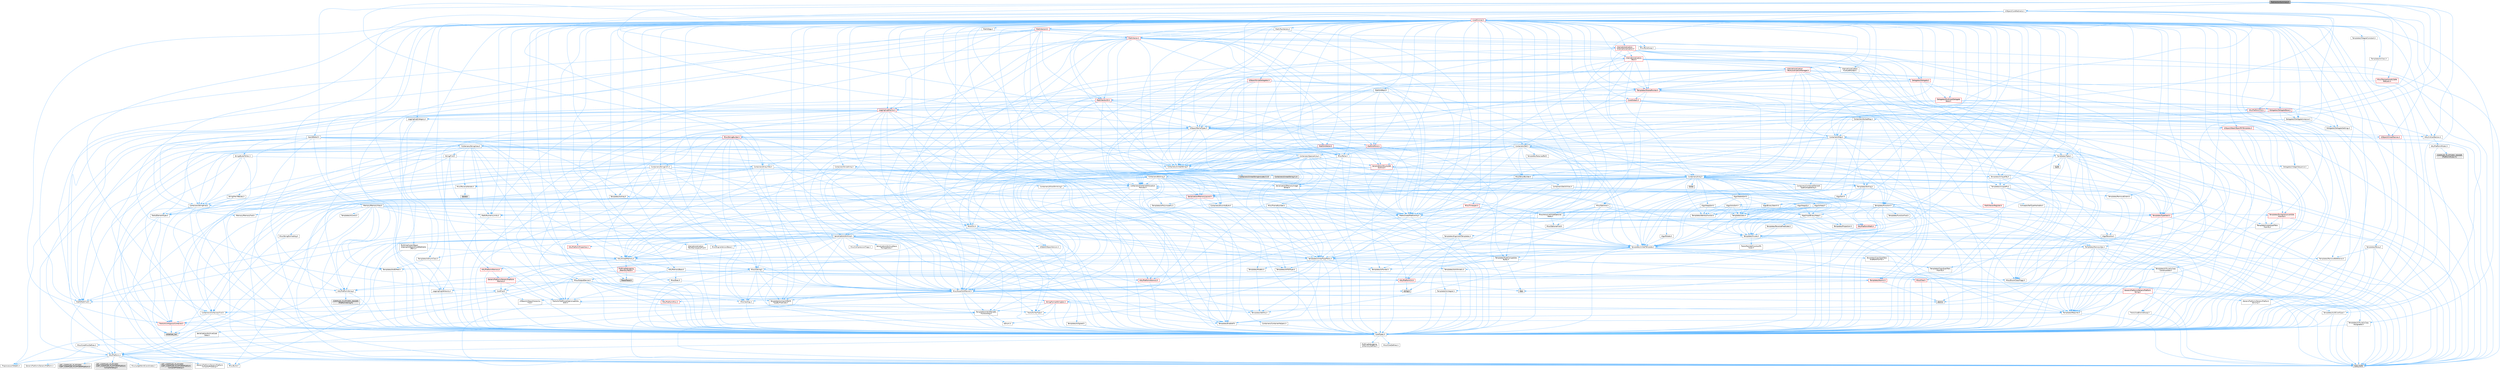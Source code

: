 digraph "RedirectionSummary.h"
{
 // INTERACTIVE_SVG=YES
 // LATEX_PDF_SIZE
  bgcolor="transparent";
  edge [fontname=Helvetica,fontsize=10,labelfontname=Helvetica,labelfontsize=10];
  node [fontname=Helvetica,fontsize=10,shape=box,height=0.2,width=0.4];
  Node1 [id="Node000001",label="RedirectionSummary.h",height=0.2,width=0.4,color="gray40", fillcolor="grey60", style="filled", fontcolor="black",tooltip=" "];
  Node1 -> Node2 [id="edge1_Node000001_Node000002",color="steelblue1",style="solid",tooltip=" "];
  Node2 [id="Node000002",label="Containers/Array.h",height=0.2,width=0.4,color="grey40", fillcolor="white", style="filled",URL="$df/dd0/Array_8h.html",tooltip=" "];
  Node2 -> Node3 [id="edge2_Node000002_Node000003",color="steelblue1",style="solid",tooltip=" "];
  Node3 [id="Node000003",label="CoreTypes.h",height=0.2,width=0.4,color="grey40", fillcolor="white", style="filled",URL="$dc/dec/CoreTypes_8h.html",tooltip=" "];
  Node3 -> Node4 [id="edge3_Node000003_Node000004",color="steelblue1",style="solid",tooltip=" "];
  Node4 [id="Node000004",label="HAL/Platform.h",height=0.2,width=0.4,color="grey40", fillcolor="white", style="filled",URL="$d9/dd0/Platform_8h.html",tooltip=" "];
  Node4 -> Node5 [id="edge4_Node000004_Node000005",color="steelblue1",style="solid",tooltip=" "];
  Node5 [id="Node000005",label="Misc/Build.h",height=0.2,width=0.4,color="grey40", fillcolor="white", style="filled",URL="$d3/dbb/Build_8h.html",tooltip=" "];
  Node4 -> Node6 [id="edge5_Node000004_Node000006",color="steelblue1",style="solid",tooltip=" "];
  Node6 [id="Node000006",label="Misc/LargeWorldCoordinates.h",height=0.2,width=0.4,color="grey40", fillcolor="white", style="filled",URL="$d2/dcb/LargeWorldCoordinates_8h.html",tooltip=" "];
  Node4 -> Node7 [id="edge6_Node000004_Node000007",color="steelblue1",style="solid",tooltip=" "];
  Node7 [id="Node000007",label="type_traits",height=0.2,width=0.4,color="grey60", fillcolor="#E0E0E0", style="filled",tooltip=" "];
  Node4 -> Node8 [id="edge7_Node000004_Node000008",color="steelblue1",style="solid",tooltip=" "];
  Node8 [id="Node000008",label="PreprocessorHelpers.h",height=0.2,width=0.4,color="grey40", fillcolor="white", style="filled",URL="$db/ddb/PreprocessorHelpers_8h.html",tooltip=" "];
  Node4 -> Node9 [id="edge8_Node000004_Node000009",color="steelblue1",style="solid",tooltip=" "];
  Node9 [id="Node000009",label="UBT_COMPILED_PLATFORM\l/UBT_COMPILED_PLATFORMPlatform\lCompilerPreSetup.h",height=0.2,width=0.4,color="grey60", fillcolor="#E0E0E0", style="filled",tooltip=" "];
  Node4 -> Node10 [id="edge9_Node000004_Node000010",color="steelblue1",style="solid",tooltip=" "];
  Node10 [id="Node000010",label="GenericPlatform/GenericPlatform\lCompilerPreSetup.h",height=0.2,width=0.4,color="grey40", fillcolor="white", style="filled",URL="$d9/dc8/GenericPlatformCompilerPreSetup_8h.html",tooltip=" "];
  Node4 -> Node11 [id="edge10_Node000004_Node000011",color="steelblue1",style="solid",tooltip=" "];
  Node11 [id="Node000011",label="GenericPlatform/GenericPlatform.h",height=0.2,width=0.4,color="grey40", fillcolor="white", style="filled",URL="$d6/d84/GenericPlatform_8h.html",tooltip=" "];
  Node4 -> Node12 [id="edge11_Node000004_Node000012",color="steelblue1",style="solid",tooltip=" "];
  Node12 [id="Node000012",label="UBT_COMPILED_PLATFORM\l/UBT_COMPILED_PLATFORMPlatform.h",height=0.2,width=0.4,color="grey60", fillcolor="#E0E0E0", style="filled",tooltip=" "];
  Node4 -> Node13 [id="edge12_Node000004_Node000013",color="steelblue1",style="solid",tooltip=" "];
  Node13 [id="Node000013",label="UBT_COMPILED_PLATFORM\l/UBT_COMPILED_PLATFORMPlatform\lCompilerSetup.h",height=0.2,width=0.4,color="grey60", fillcolor="#E0E0E0", style="filled",tooltip=" "];
  Node3 -> Node14 [id="edge13_Node000003_Node000014",color="steelblue1",style="solid",tooltip=" "];
  Node14 [id="Node000014",label="ProfilingDebugging\l/UMemoryDefines.h",height=0.2,width=0.4,color="grey40", fillcolor="white", style="filled",URL="$d2/da2/UMemoryDefines_8h.html",tooltip=" "];
  Node3 -> Node15 [id="edge14_Node000003_Node000015",color="steelblue1",style="solid",tooltip=" "];
  Node15 [id="Node000015",label="Misc/CoreMiscDefines.h",height=0.2,width=0.4,color="grey40", fillcolor="white", style="filled",URL="$da/d38/CoreMiscDefines_8h.html",tooltip=" "];
  Node15 -> Node4 [id="edge15_Node000015_Node000004",color="steelblue1",style="solid",tooltip=" "];
  Node15 -> Node8 [id="edge16_Node000015_Node000008",color="steelblue1",style="solid",tooltip=" "];
  Node3 -> Node16 [id="edge17_Node000003_Node000016",color="steelblue1",style="solid",tooltip=" "];
  Node16 [id="Node000016",label="Misc/CoreDefines.h",height=0.2,width=0.4,color="grey40", fillcolor="white", style="filled",URL="$d3/dd2/CoreDefines_8h.html",tooltip=" "];
  Node2 -> Node17 [id="edge18_Node000002_Node000017",color="steelblue1",style="solid",tooltip=" "];
  Node17 [id="Node000017",label="Misc/AssertionMacros.h",height=0.2,width=0.4,color="grey40", fillcolor="white", style="filled",URL="$d0/dfa/AssertionMacros_8h.html",tooltip=" "];
  Node17 -> Node3 [id="edge19_Node000017_Node000003",color="steelblue1",style="solid",tooltip=" "];
  Node17 -> Node4 [id="edge20_Node000017_Node000004",color="steelblue1",style="solid",tooltip=" "];
  Node17 -> Node18 [id="edge21_Node000017_Node000018",color="steelblue1",style="solid",tooltip=" "];
  Node18 [id="Node000018",label="HAL/PlatformMisc.h",height=0.2,width=0.4,color="red", fillcolor="#FFF0F0", style="filled",URL="$d0/df5/PlatformMisc_8h.html",tooltip=" "];
  Node18 -> Node3 [id="edge22_Node000018_Node000003",color="steelblue1",style="solid",tooltip=" "];
  Node17 -> Node8 [id="edge23_Node000017_Node000008",color="steelblue1",style="solid",tooltip=" "];
  Node17 -> Node54 [id="edge24_Node000017_Node000054",color="steelblue1",style="solid",tooltip=" "];
  Node54 [id="Node000054",label="Templates/EnableIf.h",height=0.2,width=0.4,color="grey40", fillcolor="white", style="filled",URL="$d7/d60/EnableIf_8h.html",tooltip=" "];
  Node54 -> Node3 [id="edge25_Node000054_Node000003",color="steelblue1",style="solid",tooltip=" "];
  Node17 -> Node55 [id="edge26_Node000017_Node000055",color="steelblue1",style="solid",tooltip=" "];
  Node55 [id="Node000055",label="Templates/IsArrayOrRefOf\lTypeByPredicate.h",height=0.2,width=0.4,color="grey40", fillcolor="white", style="filled",URL="$d6/da1/IsArrayOrRefOfTypeByPredicate_8h.html",tooltip=" "];
  Node55 -> Node3 [id="edge27_Node000055_Node000003",color="steelblue1",style="solid",tooltip=" "];
  Node17 -> Node56 [id="edge28_Node000017_Node000056",color="steelblue1",style="solid",tooltip=" "];
  Node56 [id="Node000056",label="Templates/IsValidVariadic\lFunctionArg.h",height=0.2,width=0.4,color="grey40", fillcolor="white", style="filled",URL="$d0/dc8/IsValidVariadicFunctionArg_8h.html",tooltip=" "];
  Node56 -> Node3 [id="edge29_Node000056_Node000003",color="steelblue1",style="solid",tooltip=" "];
  Node56 -> Node57 [id="edge30_Node000056_Node000057",color="steelblue1",style="solid",tooltip=" "];
  Node57 [id="Node000057",label="IsEnum.h",height=0.2,width=0.4,color="grey40", fillcolor="white", style="filled",URL="$d4/de5/IsEnum_8h.html",tooltip=" "];
  Node56 -> Node7 [id="edge31_Node000056_Node000007",color="steelblue1",style="solid",tooltip=" "];
  Node17 -> Node58 [id="edge32_Node000017_Node000058",color="steelblue1",style="solid",tooltip=" "];
  Node58 [id="Node000058",label="Traits/IsCharEncodingCompatible\lWith.h",height=0.2,width=0.4,color="grey40", fillcolor="white", style="filled",URL="$df/dd1/IsCharEncodingCompatibleWith_8h.html",tooltip=" "];
  Node58 -> Node7 [id="edge33_Node000058_Node000007",color="steelblue1",style="solid",tooltip=" "];
  Node58 -> Node59 [id="edge34_Node000058_Node000059",color="steelblue1",style="solid",tooltip=" "];
  Node59 [id="Node000059",label="Traits/IsCharType.h",height=0.2,width=0.4,color="grey40", fillcolor="white", style="filled",URL="$db/d51/IsCharType_8h.html",tooltip=" "];
  Node59 -> Node3 [id="edge35_Node000059_Node000003",color="steelblue1",style="solid",tooltip=" "];
  Node17 -> Node60 [id="edge36_Node000017_Node000060",color="steelblue1",style="solid",tooltip=" "];
  Node60 [id="Node000060",label="Misc/VarArgs.h",height=0.2,width=0.4,color="grey40", fillcolor="white", style="filled",URL="$d5/d6f/VarArgs_8h.html",tooltip=" "];
  Node60 -> Node3 [id="edge37_Node000060_Node000003",color="steelblue1",style="solid",tooltip=" "];
  Node17 -> Node61 [id="edge38_Node000017_Node000061",color="steelblue1",style="solid",tooltip=" "];
  Node61 [id="Node000061",label="String/FormatStringSan.h",height=0.2,width=0.4,color="red", fillcolor="#FFF0F0", style="filled",URL="$d3/d8b/FormatStringSan_8h.html",tooltip=" "];
  Node61 -> Node7 [id="edge39_Node000061_Node000007",color="steelblue1",style="solid",tooltip=" "];
  Node61 -> Node3 [id="edge40_Node000061_Node000003",color="steelblue1",style="solid",tooltip=" "];
  Node61 -> Node62 [id="edge41_Node000061_Node000062",color="steelblue1",style="solid",tooltip=" "];
  Node62 [id="Node000062",label="Templates/Requires.h",height=0.2,width=0.4,color="grey40", fillcolor="white", style="filled",URL="$dc/d96/Requires_8h.html",tooltip=" "];
  Node62 -> Node54 [id="edge42_Node000062_Node000054",color="steelblue1",style="solid",tooltip=" "];
  Node62 -> Node7 [id="edge43_Node000062_Node000007",color="steelblue1",style="solid",tooltip=" "];
  Node61 -> Node63 [id="edge44_Node000061_Node000063",color="steelblue1",style="solid",tooltip=" "];
  Node63 [id="Node000063",label="Templates/Identity.h",height=0.2,width=0.4,color="grey40", fillcolor="white", style="filled",URL="$d0/dd5/Identity_8h.html",tooltip=" "];
  Node61 -> Node56 [id="edge45_Node000061_Node000056",color="steelblue1",style="solid",tooltip=" "];
  Node61 -> Node59 [id="edge46_Node000061_Node000059",color="steelblue1",style="solid",tooltip=" "];
  Node61 -> Node26 [id="edge47_Node000061_Node000026",color="steelblue1",style="solid",tooltip=" "];
  Node26 [id="Node000026",label="Containers/ContainersFwd.h",height=0.2,width=0.4,color="grey40", fillcolor="white", style="filled",URL="$d4/d0a/ContainersFwd_8h.html",tooltip=" "];
  Node26 -> Node4 [id="edge48_Node000026_Node000004",color="steelblue1",style="solid",tooltip=" "];
  Node26 -> Node3 [id="edge49_Node000026_Node000003",color="steelblue1",style="solid",tooltip=" "];
  Node26 -> Node23 [id="edge50_Node000026_Node000023",color="steelblue1",style="solid",tooltip=" "];
  Node23 [id="Node000023",label="Traits/IsContiguousContainer.h",height=0.2,width=0.4,color="red", fillcolor="#FFF0F0", style="filled",URL="$d5/d3c/IsContiguousContainer_8h.html",tooltip=" "];
  Node23 -> Node3 [id="edge51_Node000023_Node000003",color="steelblue1",style="solid",tooltip=" "];
  Node23 -> Node22 [id="edge52_Node000023_Node000022",color="steelblue1",style="solid",tooltip=" "];
  Node22 [id="Node000022",label="initializer_list",height=0.2,width=0.4,color="grey60", fillcolor="#E0E0E0", style="filled",tooltip=" "];
  Node17 -> Node67 [id="edge53_Node000017_Node000067",color="steelblue1",style="solid",tooltip=" "];
  Node67 [id="Node000067",label="atomic",height=0.2,width=0.4,color="grey60", fillcolor="#E0E0E0", style="filled",tooltip=" "];
  Node2 -> Node68 [id="edge54_Node000002_Node000068",color="steelblue1",style="solid",tooltip=" "];
  Node68 [id="Node000068",label="Misc/IntrusiveUnsetOptional\lState.h",height=0.2,width=0.4,color="grey40", fillcolor="white", style="filled",URL="$d2/d0a/IntrusiveUnsetOptionalState_8h.html",tooltip=" "];
  Node68 -> Node69 [id="edge55_Node000068_Node000069",color="steelblue1",style="solid",tooltip=" "];
  Node69 [id="Node000069",label="Misc/OptionalFwd.h",height=0.2,width=0.4,color="grey40", fillcolor="white", style="filled",URL="$dc/d50/OptionalFwd_8h.html",tooltip=" "];
  Node2 -> Node70 [id="edge56_Node000002_Node000070",color="steelblue1",style="solid",tooltip=" "];
  Node70 [id="Node000070",label="Misc/ReverseIterate.h",height=0.2,width=0.4,color="grey40", fillcolor="white", style="filled",URL="$db/de3/ReverseIterate_8h.html",tooltip=" "];
  Node70 -> Node4 [id="edge57_Node000070_Node000004",color="steelblue1",style="solid",tooltip=" "];
  Node70 -> Node71 [id="edge58_Node000070_Node000071",color="steelblue1",style="solid",tooltip=" "];
  Node71 [id="Node000071",label="iterator",height=0.2,width=0.4,color="grey60", fillcolor="#E0E0E0", style="filled",tooltip=" "];
  Node2 -> Node72 [id="edge59_Node000002_Node000072",color="steelblue1",style="solid",tooltip=" "];
  Node72 [id="Node000072",label="HAL/UnrealMemory.h",height=0.2,width=0.4,color="grey40", fillcolor="white", style="filled",URL="$d9/d96/UnrealMemory_8h.html",tooltip=" "];
  Node72 -> Node3 [id="edge60_Node000072_Node000003",color="steelblue1",style="solid",tooltip=" "];
  Node72 -> Node73 [id="edge61_Node000072_Node000073",color="steelblue1",style="solid",tooltip=" "];
  Node73 [id="Node000073",label="GenericPlatform/GenericPlatform\lMemory.h",height=0.2,width=0.4,color="red", fillcolor="#FFF0F0", style="filled",URL="$dd/d22/GenericPlatformMemory_8h.html",tooltip=" "];
  Node73 -> Node25 [id="edge62_Node000073_Node000025",color="steelblue1",style="solid",tooltip=" "];
  Node25 [id="Node000025",label="CoreFwd.h",height=0.2,width=0.4,color="grey40", fillcolor="white", style="filled",URL="$d1/d1e/CoreFwd_8h.html",tooltip=" "];
  Node25 -> Node3 [id="edge63_Node000025_Node000003",color="steelblue1",style="solid",tooltip=" "];
  Node25 -> Node26 [id="edge64_Node000025_Node000026",color="steelblue1",style="solid",tooltip=" "];
  Node25 -> Node27 [id="edge65_Node000025_Node000027",color="steelblue1",style="solid",tooltip=" "];
  Node27 [id="Node000027",label="Math/MathFwd.h",height=0.2,width=0.4,color="grey40", fillcolor="white", style="filled",URL="$d2/d10/MathFwd_8h.html",tooltip=" "];
  Node27 -> Node4 [id="edge66_Node000027_Node000004",color="steelblue1",style="solid",tooltip=" "];
  Node25 -> Node28 [id="edge67_Node000025_Node000028",color="steelblue1",style="solid",tooltip=" "];
  Node28 [id="Node000028",label="UObject/UObjectHierarchy\lFwd.h",height=0.2,width=0.4,color="grey40", fillcolor="white", style="filled",URL="$d3/d13/UObjectHierarchyFwd_8h.html",tooltip=" "];
  Node73 -> Node3 [id="edge68_Node000073_Node000003",color="steelblue1",style="solid",tooltip=" "];
  Node73 -> Node74 [id="edge69_Node000073_Node000074",color="steelblue1",style="solid",tooltip=" "];
  Node74 [id="Node000074",label="HAL/PlatformString.h",height=0.2,width=0.4,color="grey40", fillcolor="white", style="filled",URL="$db/db5/PlatformString_8h.html",tooltip=" "];
  Node74 -> Node3 [id="edge70_Node000074_Node000003",color="steelblue1",style="solid",tooltip=" "];
  Node74 -> Node75 [id="edge71_Node000074_Node000075",color="steelblue1",style="solid",tooltip=" "];
  Node75 [id="Node000075",label="COMPILED_PLATFORM_HEADER\l(PlatformString.h)",height=0.2,width=0.4,color="grey60", fillcolor="#E0E0E0", style="filled",tooltip=" "];
  Node73 -> Node39 [id="edge72_Node000073_Node000039",color="steelblue1",style="solid",tooltip=" "];
  Node39 [id="Node000039",label="string.h",height=0.2,width=0.4,color="grey60", fillcolor="#E0E0E0", style="filled",tooltip=" "];
  Node72 -> Node76 [id="edge73_Node000072_Node000076",color="steelblue1",style="solid",tooltip=" "];
  Node76 [id="Node000076",label="HAL/MemoryBase.h",height=0.2,width=0.4,color="grey40", fillcolor="white", style="filled",URL="$d6/d9f/MemoryBase_8h.html",tooltip=" "];
  Node76 -> Node3 [id="edge74_Node000076_Node000003",color="steelblue1",style="solid",tooltip=" "];
  Node76 -> Node47 [id="edge75_Node000076_Node000047",color="steelblue1",style="solid",tooltip=" "];
  Node47 [id="Node000047",label="HAL/PlatformAtomics.h",height=0.2,width=0.4,color="red", fillcolor="#FFF0F0", style="filled",URL="$d3/d36/PlatformAtomics_8h.html",tooltip=" "];
  Node47 -> Node3 [id="edge76_Node000047_Node000003",color="steelblue1",style="solid",tooltip=" "];
  Node76 -> Node30 [id="edge77_Node000076_Node000030",color="steelblue1",style="solid",tooltip=" "];
  Node30 [id="Node000030",label="HAL/PlatformCrt.h",height=0.2,width=0.4,color="red", fillcolor="#FFF0F0", style="filled",URL="$d8/d75/PlatformCrt_8h.html",tooltip=" "];
  Node30 -> Node31 [id="edge78_Node000030_Node000031",color="steelblue1",style="solid",tooltip=" "];
  Node31 [id="Node000031",label="new",height=0.2,width=0.4,color="grey60", fillcolor="#E0E0E0", style="filled",tooltip=" "];
  Node30 -> Node39 [id="edge79_Node000030_Node000039",color="steelblue1",style="solid",tooltip=" "];
  Node76 -> Node77 [id="edge80_Node000076_Node000077",color="steelblue1",style="solid",tooltip=" "];
  Node77 [id="Node000077",label="Misc/Exec.h",height=0.2,width=0.4,color="grey40", fillcolor="white", style="filled",URL="$de/ddb/Exec_8h.html",tooltip=" "];
  Node77 -> Node3 [id="edge81_Node000077_Node000003",color="steelblue1",style="solid",tooltip=" "];
  Node77 -> Node17 [id="edge82_Node000077_Node000017",color="steelblue1",style="solid",tooltip=" "];
  Node76 -> Node78 [id="edge83_Node000076_Node000078",color="steelblue1",style="solid",tooltip=" "];
  Node78 [id="Node000078",label="Misc/OutputDevice.h",height=0.2,width=0.4,color="grey40", fillcolor="white", style="filled",URL="$d7/d32/OutputDevice_8h.html",tooltip=" "];
  Node78 -> Node25 [id="edge84_Node000078_Node000025",color="steelblue1",style="solid",tooltip=" "];
  Node78 -> Node3 [id="edge85_Node000078_Node000003",color="steelblue1",style="solid",tooltip=" "];
  Node78 -> Node79 [id="edge86_Node000078_Node000079",color="steelblue1",style="solid",tooltip=" "];
  Node79 [id="Node000079",label="Logging/LogVerbosity.h",height=0.2,width=0.4,color="grey40", fillcolor="white", style="filled",URL="$d2/d8f/LogVerbosity_8h.html",tooltip=" "];
  Node79 -> Node3 [id="edge87_Node000079_Node000003",color="steelblue1",style="solid",tooltip=" "];
  Node78 -> Node60 [id="edge88_Node000078_Node000060",color="steelblue1",style="solid",tooltip=" "];
  Node78 -> Node55 [id="edge89_Node000078_Node000055",color="steelblue1",style="solid",tooltip=" "];
  Node78 -> Node56 [id="edge90_Node000078_Node000056",color="steelblue1",style="solid",tooltip=" "];
  Node78 -> Node58 [id="edge91_Node000078_Node000058",color="steelblue1",style="solid",tooltip=" "];
  Node76 -> Node80 [id="edge92_Node000076_Node000080",color="steelblue1",style="solid",tooltip=" "];
  Node80 [id="Node000080",label="Templates/Atomic.h",height=0.2,width=0.4,color="red", fillcolor="#FFF0F0", style="filled",URL="$d3/d91/Atomic_8h.html",tooltip=" "];
  Node80 -> Node83 [id="edge93_Node000080_Node000083",color="steelblue1",style="solid",tooltip=" "];
  Node83 [id="Node000083",label="Templates/IsIntegral.h",height=0.2,width=0.4,color="grey40", fillcolor="white", style="filled",URL="$da/d64/IsIntegral_8h.html",tooltip=" "];
  Node83 -> Node3 [id="edge94_Node000083_Node000003",color="steelblue1",style="solid",tooltip=" "];
  Node80 -> Node67 [id="edge95_Node000080_Node000067",color="steelblue1",style="solid",tooltip=" "];
  Node72 -> Node89 [id="edge96_Node000072_Node000089",color="steelblue1",style="solid",tooltip=" "];
  Node89 [id="Node000089",label="HAL/PlatformMemory.h",height=0.2,width=0.4,color="red", fillcolor="#FFF0F0", style="filled",URL="$de/d68/PlatformMemory_8h.html",tooltip=" "];
  Node89 -> Node3 [id="edge97_Node000089_Node000003",color="steelblue1",style="solid",tooltip=" "];
  Node89 -> Node73 [id="edge98_Node000089_Node000073",color="steelblue1",style="solid",tooltip=" "];
  Node72 -> Node91 [id="edge99_Node000072_Node000091",color="steelblue1",style="solid",tooltip=" "];
  Node91 [id="Node000091",label="ProfilingDebugging\l/MemoryTrace.h",height=0.2,width=0.4,color="red", fillcolor="#FFF0F0", style="filled",URL="$da/dd7/MemoryTrace_8h.html",tooltip=" "];
  Node91 -> Node4 [id="edge100_Node000091_Node000004",color="steelblue1",style="solid",tooltip=" "];
  Node91 -> Node42 [id="edge101_Node000091_Node000042",color="steelblue1",style="solid",tooltip=" "];
  Node42 [id="Node000042",label="Misc/EnumClassFlags.h",height=0.2,width=0.4,color="grey40", fillcolor="white", style="filled",URL="$d8/de7/EnumClassFlags_8h.html",tooltip=" "];
  Node91 -> Node53 [id="edge102_Node000091_Node000053",color="steelblue1",style="solid",tooltip=" "];
  Node53 [id="Node000053",label="Trace/Trace.h",height=0.2,width=0.4,color="grey60", fillcolor="#E0E0E0", style="filled",tooltip=" "];
  Node72 -> Node92 [id="edge103_Node000072_Node000092",color="steelblue1",style="solid",tooltip=" "];
  Node92 [id="Node000092",label="Templates/IsPointer.h",height=0.2,width=0.4,color="grey40", fillcolor="white", style="filled",URL="$d7/d05/IsPointer_8h.html",tooltip=" "];
  Node92 -> Node3 [id="edge104_Node000092_Node000003",color="steelblue1",style="solid",tooltip=" "];
  Node2 -> Node93 [id="edge105_Node000002_Node000093",color="steelblue1",style="solid",tooltip=" "];
  Node93 [id="Node000093",label="Templates/UnrealTypeTraits.h",height=0.2,width=0.4,color="grey40", fillcolor="white", style="filled",URL="$d2/d2d/UnrealTypeTraits_8h.html",tooltip=" "];
  Node93 -> Node3 [id="edge106_Node000093_Node000003",color="steelblue1",style="solid",tooltip=" "];
  Node93 -> Node92 [id="edge107_Node000093_Node000092",color="steelblue1",style="solid",tooltip=" "];
  Node93 -> Node17 [id="edge108_Node000093_Node000017",color="steelblue1",style="solid",tooltip=" "];
  Node93 -> Node85 [id="edge109_Node000093_Node000085",color="steelblue1",style="solid",tooltip=" "];
  Node85 [id="Node000085",label="Templates/AndOrNot.h",height=0.2,width=0.4,color="grey40", fillcolor="white", style="filled",URL="$db/d0a/AndOrNot_8h.html",tooltip=" "];
  Node85 -> Node3 [id="edge110_Node000085_Node000003",color="steelblue1",style="solid",tooltip=" "];
  Node93 -> Node54 [id="edge111_Node000093_Node000054",color="steelblue1",style="solid",tooltip=" "];
  Node93 -> Node94 [id="edge112_Node000093_Node000094",color="steelblue1",style="solid",tooltip=" "];
  Node94 [id="Node000094",label="Templates/IsArithmetic.h",height=0.2,width=0.4,color="grey40", fillcolor="white", style="filled",URL="$d2/d5d/IsArithmetic_8h.html",tooltip=" "];
  Node94 -> Node3 [id="edge113_Node000094_Node000003",color="steelblue1",style="solid",tooltip=" "];
  Node93 -> Node57 [id="edge114_Node000093_Node000057",color="steelblue1",style="solid",tooltip=" "];
  Node93 -> Node95 [id="edge115_Node000093_Node000095",color="steelblue1",style="solid",tooltip=" "];
  Node95 [id="Node000095",label="Templates/Models.h",height=0.2,width=0.4,color="grey40", fillcolor="white", style="filled",URL="$d3/d0c/Models_8h.html",tooltip=" "];
  Node95 -> Node63 [id="edge116_Node000095_Node000063",color="steelblue1",style="solid",tooltip=" "];
  Node93 -> Node96 [id="edge117_Node000093_Node000096",color="steelblue1",style="solid",tooltip=" "];
  Node96 [id="Node000096",label="Templates/IsPODType.h",height=0.2,width=0.4,color="grey40", fillcolor="white", style="filled",URL="$d7/db1/IsPODType_8h.html",tooltip=" "];
  Node96 -> Node3 [id="edge118_Node000096_Node000003",color="steelblue1",style="solid",tooltip=" "];
  Node93 -> Node97 [id="edge119_Node000093_Node000097",color="steelblue1",style="solid",tooltip=" "];
  Node97 [id="Node000097",label="Templates/IsUECoreType.h",height=0.2,width=0.4,color="grey40", fillcolor="white", style="filled",URL="$d1/db8/IsUECoreType_8h.html",tooltip=" "];
  Node97 -> Node3 [id="edge120_Node000097_Node000003",color="steelblue1",style="solid",tooltip=" "];
  Node97 -> Node7 [id="edge121_Node000097_Node000007",color="steelblue1",style="solid",tooltip=" "];
  Node93 -> Node86 [id="edge122_Node000093_Node000086",color="steelblue1",style="solid",tooltip=" "];
  Node86 [id="Node000086",label="Templates/IsTriviallyCopy\lConstructible.h",height=0.2,width=0.4,color="grey40", fillcolor="white", style="filled",URL="$d3/d78/IsTriviallyCopyConstructible_8h.html",tooltip=" "];
  Node86 -> Node3 [id="edge123_Node000086_Node000003",color="steelblue1",style="solid",tooltip=" "];
  Node86 -> Node7 [id="edge124_Node000086_Node000007",color="steelblue1",style="solid",tooltip=" "];
  Node2 -> Node98 [id="edge125_Node000002_Node000098",color="steelblue1",style="solid",tooltip=" "];
  Node98 [id="Node000098",label="Templates/UnrealTemplate.h",height=0.2,width=0.4,color="grey40", fillcolor="white", style="filled",URL="$d4/d24/UnrealTemplate_8h.html",tooltip=" "];
  Node98 -> Node3 [id="edge126_Node000098_Node000003",color="steelblue1",style="solid",tooltip=" "];
  Node98 -> Node92 [id="edge127_Node000098_Node000092",color="steelblue1",style="solid",tooltip=" "];
  Node98 -> Node72 [id="edge128_Node000098_Node000072",color="steelblue1",style="solid",tooltip=" "];
  Node98 -> Node99 [id="edge129_Node000098_Node000099",color="steelblue1",style="solid",tooltip=" "];
  Node99 [id="Node000099",label="Templates/CopyQualifiers\lAndRefsFromTo.h",height=0.2,width=0.4,color="grey40", fillcolor="white", style="filled",URL="$d3/db3/CopyQualifiersAndRefsFromTo_8h.html",tooltip=" "];
  Node99 -> Node100 [id="edge130_Node000099_Node000100",color="steelblue1",style="solid",tooltip=" "];
  Node100 [id="Node000100",label="Templates/CopyQualifiers\lFromTo.h",height=0.2,width=0.4,color="grey40", fillcolor="white", style="filled",URL="$d5/db4/CopyQualifiersFromTo_8h.html",tooltip=" "];
  Node98 -> Node93 [id="edge131_Node000098_Node000093",color="steelblue1",style="solid",tooltip=" "];
  Node98 -> Node101 [id="edge132_Node000098_Node000101",color="steelblue1",style="solid",tooltip=" "];
  Node101 [id="Node000101",label="Templates/RemoveReference.h",height=0.2,width=0.4,color="grey40", fillcolor="white", style="filled",URL="$da/dbe/RemoveReference_8h.html",tooltip=" "];
  Node101 -> Node3 [id="edge133_Node000101_Node000003",color="steelblue1",style="solid",tooltip=" "];
  Node98 -> Node62 [id="edge134_Node000098_Node000062",color="steelblue1",style="solid",tooltip=" "];
  Node98 -> Node102 [id="edge135_Node000098_Node000102",color="steelblue1",style="solid",tooltip=" "];
  Node102 [id="Node000102",label="Templates/TypeCompatible\lBytes.h",height=0.2,width=0.4,color="grey40", fillcolor="white", style="filled",URL="$df/d0a/TypeCompatibleBytes_8h.html",tooltip=" "];
  Node102 -> Node3 [id="edge136_Node000102_Node000003",color="steelblue1",style="solid",tooltip=" "];
  Node102 -> Node39 [id="edge137_Node000102_Node000039",color="steelblue1",style="solid",tooltip=" "];
  Node102 -> Node31 [id="edge138_Node000102_Node000031",color="steelblue1",style="solid",tooltip=" "];
  Node102 -> Node7 [id="edge139_Node000102_Node000007",color="steelblue1",style="solid",tooltip=" "];
  Node98 -> Node63 [id="edge140_Node000098_Node000063",color="steelblue1",style="solid",tooltip=" "];
  Node98 -> Node23 [id="edge141_Node000098_Node000023",color="steelblue1",style="solid",tooltip=" "];
  Node98 -> Node103 [id="edge142_Node000098_Node000103",color="steelblue1",style="solid",tooltip=" "];
  Node103 [id="Node000103",label="Traits/UseBitwiseSwap.h",height=0.2,width=0.4,color="grey40", fillcolor="white", style="filled",URL="$db/df3/UseBitwiseSwap_8h.html",tooltip=" "];
  Node103 -> Node3 [id="edge143_Node000103_Node000003",color="steelblue1",style="solid",tooltip=" "];
  Node103 -> Node7 [id="edge144_Node000103_Node000007",color="steelblue1",style="solid",tooltip=" "];
  Node98 -> Node7 [id="edge145_Node000098_Node000007",color="steelblue1",style="solid",tooltip=" "];
  Node2 -> Node104 [id="edge146_Node000002_Node000104",color="steelblue1",style="solid",tooltip=" "];
  Node104 [id="Node000104",label="Containers/AllowShrinking.h",height=0.2,width=0.4,color="grey40", fillcolor="white", style="filled",URL="$d7/d1a/AllowShrinking_8h.html",tooltip=" "];
  Node104 -> Node3 [id="edge147_Node000104_Node000003",color="steelblue1",style="solid",tooltip=" "];
  Node2 -> Node105 [id="edge148_Node000002_Node000105",color="steelblue1",style="solid",tooltip=" "];
  Node105 [id="Node000105",label="Containers/ContainerAllocation\lPolicies.h",height=0.2,width=0.4,color="grey40", fillcolor="white", style="filled",URL="$d7/dff/ContainerAllocationPolicies_8h.html",tooltip=" "];
  Node105 -> Node3 [id="edge149_Node000105_Node000003",color="steelblue1",style="solid",tooltip=" "];
  Node105 -> Node106 [id="edge150_Node000105_Node000106",color="steelblue1",style="solid",tooltip=" "];
  Node106 [id="Node000106",label="Containers/ContainerHelpers.h",height=0.2,width=0.4,color="grey40", fillcolor="white", style="filled",URL="$d7/d33/ContainerHelpers_8h.html",tooltip=" "];
  Node106 -> Node3 [id="edge151_Node000106_Node000003",color="steelblue1",style="solid",tooltip=" "];
  Node105 -> Node105 [id="edge152_Node000105_Node000105",color="steelblue1",style="solid",tooltip=" "];
  Node105 -> Node107 [id="edge153_Node000105_Node000107",color="steelblue1",style="solid",tooltip=" "];
  Node107 [id="Node000107",label="HAL/PlatformMath.h",height=0.2,width=0.4,color="red", fillcolor="#FFF0F0", style="filled",URL="$dc/d53/PlatformMath_8h.html",tooltip=" "];
  Node107 -> Node3 [id="edge154_Node000107_Node000003",color="steelblue1",style="solid",tooltip=" "];
  Node105 -> Node72 [id="edge155_Node000105_Node000072",color="steelblue1",style="solid",tooltip=" "];
  Node105 -> Node40 [id="edge156_Node000105_Node000040",color="steelblue1",style="solid",tooltip=" "];
  Node40 [id="Node000040",label="Math/NumericLimits.h",height=0.2,width=0.4,color="grey40", fillcolor="white", style="filled",URL="$df/d1b/NumericLimits_8h.html",tooltip=" "];
  Node40 -> Node3 [id="edge157_Node000040_Node000003",color="steelblue1",style="solid",tooltip=" "];
  Node105 -> Node17 [id="edge158_Node000105_Node000017",color="steelblue1",style="solid",tooltip=" "];
  Node105 -> Node115 [id="edge159_Node000105_Node000115",color="steelblue1",style="solid",tooltip=" "];
  Node115 [id="Node000115",label="Templates/IsPolymorphic.h",height=0.2,width=0.4,color="grey40", fillcolor="white", style="filled",URL="$dc/d20/IsPolymorphic_8h.html",tooltip=" "];
  Node105 -> Node116 [id="edge160_Node000105_Node000116",color="steelblue1",style="solid",tooltip=" "];
  Node116 [id="Node000116",label="Templates/MemoryOps.h",height=0.2,width=0.4,color="grey40", fillcolor="white", style="filled",URL="$db/dea/MemoryOps_8h.html",tooltip=" "];
  Node116 -> Node3 [id="edge161_Node000116_Node000003",color="steelblue1",style="solid",tooltip=" "];
  Node116 -> Node72 [id="edge162_Node000116_Node000072",color="steelblue1",style="solid",tooltip=" "];
  Node116 -> Node87 [id="edge163_Node000116_Node000087",color="steelblue1",style="solid",tooltip=" "];
  Node87 [id="Node000087",label="Templates/IsTriviallyCopy\lAssignable.h",height=0.2,width=0.4,color="grey40", fillcolor="white", style="filled",URL="$d2/df2/IsTriviallyCopyAssignable_8h.html",tooltip=" "];
  Node87 -> Node3 [id="edge164_Node000087_Node000003",color="steelblue1",style="solid",tooltip=" "];
  Node87 -> Node7 [id="edge165_Node000087_Node000007",color="steelblue1",style="solid",tooltip=" "];
  Node116 -> Node86 [id="edge166_Node000116_Node000086",color="steelblue1",style="solid",tooltip=" "];
  Node116 -> Node62 [id="edge167_Node000116_Node000062",color="steelblue1",style="solid",tooltip=" "];
  Node116 -> Node93 [id="edge168_Node000116_Node000093",color="steelblue1",style="solid",tooltip=" "];
  Node116 -> Node103 [id="edge169_Node000116_Node000103",color="steelblue1",style="solid",tooltip=" "];
  Node116 -> Node31 [id="edge170_Node000116_Node000031",color="steelblue1",style="solid",tooltip=" "];
  Node116 -> Node7 [id="edge171_Node000116_Node000007",color="steelblue1",style="solid",tooltip=" "];
  Node105 -> Node102 [id="edge172_Node000105_Node000102",color="steelblue1",style="solid",tooltip=" "];
  Node105 -> Node7 [id="edge173_Node000105_Node000007",color="steelblue1",style="solid",tooltip=" "];
  Node2 -> Node117 [id="edge174_Node000002_Node000117",color="steelblue1",style="solid",tooltip=" "];
  Node117 [id="Node000117",label="Containers/ContainerElement\lTypeCompatibility.h",height=0.2,width=0.4,color="grey40", fillcolor="white", style="filled",URL="$df/ddf/ContainerElementTypeCompatibility_8h.html",tooltip=" "];
  Node117 -> Node3 [id="edge175_Node000117_Node000003",color="steelblue1",style="solid",tooltip=" "];
  Node117 -> Node93 [id="edge176_Node000117_Node000093",color="steelblue1",style="solid",tooltip=" "];
  Node2 -> Node118 [id="edge177_Node000002_Node000118",color="steelblue1",style="solid",tooltip=" "];
  Node118 [id="Node000118",label="Serialization/Archive.h",height=0.2,width=0.4,color="grey40", fillcolor="white", style="filled",URL="$d7/d3b/Archive_8h.html",tooltip=" "];
  Node118 -> Node25 [id="edge178_Node000118_Node000025",color="steelblue1",style="solid",tooltip=" "];
  Node118 -> Node3 [id="edge179_Node000118_Node000003",color="steelblue1",style="solid",tooltip=" "];
  Node118 -> Node119 [id="edge180_Node000118_Node000119",color="steelblue1",style="solid",tooltip=" "];
  Node119 [id="Node000119",label="HAL/PlatformProperties.h",height=0.2,width=0.4,color="red", fillcolor="#FFF0F0", style="filled",URL="$d9/db0/PlatformProperties_8h.html",tooltip=" "];
  Node119 -> Node3 [id="edge181_Node000119_Node000003",color="steelblue1",style="solid",tooltip=" "];
  Node118 -> Node122 [id="edge182_Node000118_Node000122",color="steelblue1",style="solid",tooltip=" "];
  Node122 [id="Node000122",label="Internationalization\l/TextNamespaceFwd.h",height=0.2,width=0.4,color="grey40", fillcolor="white", style="filled",URL="$d8/d97/TextNamespaceFwd_8h.html",tooltip=" "];
  Node122 -> Node3 [id="edge183_Node000122_Node000003",color="steelblue1",style="solid",tooltip=" "];
  Node118 -> Node27 [id="edge184_Node000118_Node000027",color="steelblue1",style="solid",tooltip=" "];
  Node118 -> Node17 [id="edge185_Node000118_Node000017",color="steelblue1",style="solid",tooltip=" "];
  Node118 -> Node5 [id="edge186_Node000118_Node000005",color="steelblue1",style="solid",tooltip=" "];
  Node118 -> Node41 [id="edge187_Node000118_Node000041",color="steelblue1",style="solid",tooltip=" "];
  Node41 [id="Node000041",label="Misc/CompressionFlags.h",height=0.2,width=0.4,color="grey40", fillcolor="white", style="filled",URL="$d9/d76/CompressionFlags_8h.html",tooltip=" "];
  Node118 -> Node123 [id="edge188_Node000118_Node000123",color="steelblue1",style="solid",tooltip=" "];
  Node123 [id="Node000123",label="Misc/EngineVersionBase.h",height=0.2,width=0.4,color="grey40", fillcolor="white", style="filled",URL="$d5/d2b/EngineVersionBase_8h.html",tooltip=" "];
  Node123 -> Node3 [id="edge189_Node000123_Node000003",color="steelblue1",style="solid",tooltip=" "];
  Node118 -> Node60 [id="edge190_Node000118_Node000060",color="steelblue1",style="solid",tooltip=" "];
  Node118 -> Node124 [id="edge191_Node000118_Node000124",color="steelblue1",style="solid",tooltip=" "];
  Node124 [id="Node000124",label="Serialization/ArchiveCook\lData.h",height=0.2,width=0.4,color="grey40", fillcolor="white", style="filled",URL="$dc/db6/ArchiveCookData_8h.html",tooltip=" "];
  Node124 -> Node4 [id="edge192_Node000124_Node000004",color="steelblue1",style="solid",tooltip=" "];
  Node118 -> Node125 [id="edge193_Node000118_Node000125",color="steelblue1",style="solid",tooltip=" "];
  Node125 [id="Node000125",label="Serialization/ArchiveSave\lPackageData.h",height=0.2,width=0.4,color="grey40", fillcolor="white", style="filled",URL="$d1/d37/ArchiveSavePackageData_8h.html",tooltip=" "];
  Node118 -> Node54 [id="edge194_Node000118_Node000054",color="steelblue1",style="solid",tooltip=" "];
  Node118 -> Node55 [id="edge195_Node000118_Node000055",color="steelblue1",style="solid",tooltip=" "];
  Node118 -> Node126 [id="edge196_Node000118_Node000126",color="steelblue1",style="solid",tooltip=" "];
  Node126 [id="Node000126",label="Templates/IsEnumClass.h",height=0.2,width=0.4,color="grey40", fillcolor="white", style="filled",URL="$d7/d15/IsEnumClass_8h.html",tooltip=" "];
  Node126 -> Node3 [id="edge197_Node000126_Node000003",color="steelblue1",style="solid",tooltip=" "];
  Node126 -> Node85 [id="edge198_Node000126_Node000085",color="steelblue1",style="solid",tooltip=" "];
  Node118 -> Node112 [id="edge199_Node000118_Node000112",color="steelblue1",style="solid",tooltip=" "];
  Node112 [id="Node000112",label="Templates/IsSigned.h",height=0.2,width=0.4,color="grey40", fillcolor="white", style="filled",URL="$d8/dd8/IsSigned_8h.html",tooltip=" "];
  Node112 -> Node3 [id="edge200_Node000112_Node000003",color="steelblue1",style="solid",tooltip=" "];
  Node118 -> Node56 [id="edge201_Node000118_Node000056",color="steelblue1",style="solid",tooltip=" "];
  Node118 -> Node98 [id="edge202_Node000118_Node000098",color="steelblue1",style="solid",tooltip=" "];
  Node118 -> Node58 [id="edge203_Node000118_Node000058",color="steelblue1",style="solid",tooltip=" "];
  Node118 -> Node127 [id="edge204_Node000118_Node000127",color="steelblue1",style="solid",tooltip=" "];
  Node127 [id="Node000127",label="UObject/ObjectVersion.h",height=0.2,width=0.4,color="grey40", fillcolor="white", style="filled",URL="$da/d63/ObjectVersion_8h.html",tooltip=" "];
  Node127 -> Node3 [id="edge205_Node000127_Node000003",color="steelblue1",style="solid",tooltip=" "];
  Node2 -> Node128 [id="edge206_Node000002_Node000128",color="steelblue1",style="solid",tooltip=" "];
  Node128 [id="Node000128",label="Serialization/MemoryImage\lWriter.h",height=0.2,width=0.4,color="grey40", fillcolor="white", style="filled",URL="$d0/d08/MemoryImageWriter_8h.html",tooltip=" "];
  Node128 -> Node3 [id="edge207_Node000128_Node000003",color="steelblue1",style="solid",tooltip=" "];
  Node128 -> Node129 [id="edge208_Node000128_Node000129",color="steelblue1",style="solid",tooltip=" "];
  Node129 [id="Node000129",label="Serialization/MemoryLayout.h",height=0.2,width=0.4,color="red", fillcolor="#FFF0F0", style="filled",URL="$d7/d66/MemoryLayout_8h.html",tooltip=" "];
  Node129 -> Node132 [id="edge209_Node000129_Node000132",color="steelblue1",style="solid",tooltip=" "];
  Node132 [id="Node000132",label="Containers/EnumAsByte.h",height=0.2,width=0.4,color="grey40", fillcolor="white", style="filled",URL="$d6/d9a/EnumAsByte_8h.html",tooltip=" "];
  Node132 -> Node3 [id="edge210_Node000132_Node000003",color="steelblue1",style="solid",tooltip=" "];
  Node132 -> Node96 [id="edge211_Node000132_Node000096",color="steelblue1",style="solid",tooltip=" "];
  Node132 -> Node133 [id="edge212_Node000132_Node000133",color="steelblue1",style="solid",tooltip=" "];
  Node133 [id="Node000133",label="Templates/TypeHash.h",height=0.2,width=0.4,color="red", fillcolor="#FFF0F0", style="filled",URL="$d1/d62/TypeHash_8h.html",tooltip=" "];
  Node133 -> Node3 [id="edge213_Node000133_Node000003",color="steelblue1",style="solid",tooltip=" "];
  Node133 -> Node62 [id="edge214_Node000133_Node000062",color="steelblue1",style="solid",tooltip=" "];
  Node133 -> Node134 [id="edge215_Node000133_Node000134",color="steelblue1",style="solid",tooltip=" "];
  Node134 [id="Node000134",label="Misc/Crc.h",height=0.2,width=0.4,color="grey40", fillcolor="white", style="filled",URL="$d4/dd2/Crc_8h.html",tooltip=" "];
  Node134 -> Node3 [id="edge216_Node000134_Node000003",color="steelblue1",style="solid",tooltip=" "];
  Node134 -> Node74 [id="edge217_Node000134_Node000074",color="steelblue1",style="solid",tooltip=" "];
  Node134 -> Node17 [id="edge218_Node000134_Node000017",color="steelblue1",style="solid",tooltip=" "];
  Node134 -> Node135 [id="edge219_Node000134_Node000135",color="steelblue1",style="solid",tooltip=" "];
  Node135 [id="Node000135",label="Misc/CString.h",height=0.2,width=0.4,color="grey40", fillcolor="white", style="filled",URL="$d2/d49/CString_8h.html",tooltip=" "];
  Node135 -> Node3 [id="edge220_Node000135_Node000003",color="steelblue1",style="solid",tooltip=" "];
  Node135 -> Node30 [id="edge221_Node000135_Node000030",color="steelblue1",style="solid",tooltip=" "];
  Node135 -> Node74 [id="edge222_Node000135_Node000074",color="steelblue1",style="solid",tooltip=" "];
  Node135 -> Node17 [id="edge223_Node000135_Node000017",color="steelblue1",style="solid",tooltip=" "];
  Node135 -> Node136 [id="edge224_Node000135_Node000136",color="steelblue1",style="solid",tooltip=" "];
  Node136 [id="Node000136",label="Misc/Char.h",height=0.2,width=0.4,color="red", fillcolor="#FFF0F0", style="filled",URL="$d0/d58/Char_8h.html",tooltip=" "];
  Node136 -> Node3 [id="edge225_Node000136_Node000003",color="steelblue1",style="solid",tooltip=" "];
  Node136 -> Node7 [id="edge226_Node000136_Node000007",color="steelblue1",style="solid",tooltip=" "];
  Node135 -> Node60 [id="edge227_Node000135_Node000060",color="steelblue1",style="solid",tooltip=" "];
  Node135 -> Node55 [id="edge228_Node000135_Node000055",color="steelblue1",style="solid",tooltip=" "];
  Node135 -> Node56 [id="edge229_Node000135_Node000056",color="steelblue1",style="solid",tooltip=" "];
  Node135 -> Node58 [id="edge230_Node000135_Node000058",color="steelblue1",style="solid",tooltip=" "];
  Node134 -> Node136 [id="edge231_Node000134_Node000136",color="steelblue1",style="solid",tooltip=" "];
  Node134 -> Node93 [id="edge232_Node000134_Node000093",color="steelblue1",style="solid",tooltip=" "];
  Node134 -> Node59 [id="edge233_Node000134_Node000059",color="steelblue1",style="solid",tooltip=" "];
  Node133 -> Node7 [id="edge234_Node000133_Node000007",color="steelblue1",style="solid",tooltip=" "];
  Node129 -> Node20 [id="edge235_Node000129_Node000020",color="steelblue1",style="solid",tooltip=" "];
  Node20 [id="Node000020",label="Containers/StringFwd.h",height=0.2,width=0.4,color="grey40", fillcolor="white", style="filled",URL="$df/d37/StringFwd_8h.html",tooltip=" "];
  Node20 -> Node3 [id="edge236_Node000020_Node000003",color="steelblue1",style="solid",tooltip=" "];
  Node20 -> Node21 [id="edge237_Node000020_Node000021",color="steelblue1",style="solid",tooltip=" "];
  Node21 [id="Node000021",label="Traits/ElementType.h",height=0.2,width=0.4,color="grey40", fillcolor="white", style="filled",URL="$d5/d4f/ElementType_8h.html",tooltip=" "];
  Node21 -> Node4 [id="edge238_Node000021_Node000004",color="steelblue1",style="solid",tooltip=" "];
  Node21 -> Node22 [id="edge239_Node000021_Node000022",color="steelblue1",style="solid",tooltip=" "];
  Node21 -> Node7 [id="edge240_Node000021_Node000007",color="steelblue1",style="solid",tooltip=" "];
  Node20 -> Node23 [id="edge241_Node000020_Node000023",color="steelblue1",style="solid",tooltip=" "];
  Node129 -> Node72 [id="edge242_Node000129_Node000072",color="steelblue1",style="solid",tooltip=" "];
  Node129 -> Node54 [id="edge243_Node000129_Node000054",color="steelblue1",style="solid",tooltip=" "];
  Node129 -> Node115 [id="edge244_Node000129_Node000115",color="steelblue1",style="solid",tooltip=" "];
  Node129 -> Node95 [id="edge245_Node000129_Node000095",color="steelblue1",style="solid",tooltip=" "];
  Node129 -> Node98 [id="edge246_Node000129_Node000098",color="steelblue1",style="solid",tooltip=" "];
  Node2 -> Node142 [id="edge247_Node000002_Node000142",color="steelblue1",style="solid",tooltip=" "];
  Node142 [id="Node000142",label="Algo/Heapify.h",height=0.2,width=0.4,color="grey40", fillcolor="white", style="filled",URL="$d0/d2a/Heapify_8h.html",tooltip=" "];
  Node142 -> Node143 [id="edge248_Node000142_Node000143",color="steelblue1",style="solid",tooltip=" "];
  Node143 [id="Node000143",label="Algo/Impl/BinaryHeap.h",height=0.2,width=0.4,color="grey40", fillcolor="white", style="filled",URL="$d7/da3/Algo_2Impl_2BinaryHeap_8h.html",tooltip=" "];
  Node143 -> Node144 [id="edge249_Node000143_Node000144",color="steelblue1",style="solid",tooltip=" "];
  Node144 [id="Node000144",label="Templates/Invoke.h",height=0.2,width=0.4,color="grey40", fillcolor="white", style="filled",URL="$d7/deb/Invoke_8h.html",tooltip=" "];
  Node144 -> Node3 [id="edge250_Node000144_Node000003",color="steelblue1",style="solid",tooltip=" "];
  Node144 -> Node145 [id="edge251_Node000144_Node000145",color="steelblue1",style="solid",tooltip=" "];
  Node145 [id="Node000145",label="Traits/MemberFunctionPtr\lOuter.h",height=0.2,width=0.4,color="grey40", fillcolor="white", style="filled",URL="$db/da7/MemberFunctionPtrOuter_8h.html",tooltip=" "];
  Node144 -> Node98 [id="edge252_Node000144_Node000098",color="steelblue1",style="solid",tooltip=" "];
  Node144 -> Node7 [id="edge253_Node000144_Node000007",color="steelblue1",style="solid",tooltip=" "];
  Node143 -> Node146 [id="edge254_Node000143_Node000146",color="steelblue1",style="solid",tooltip=" "];
  Node146 [id="Node000146",label="Templates/Projection.h",height=0.2,width=0.4,color="grey40", fillcolor="white", style="filled",URL="$d7/df0/Projection_8h.html",tooltip=" "];
  Node146 -> Node7 [id="edge255_Node000146_Node000007",color="steelblue1",style="solid",tooltip=" "];
  Node143 -> Node147 [id="edge256_Node000143_Node000147",color="steelblue1",style="solid",tooltip=" "];
  Node147 [id="Node000147",label="Templates/ReversePredicate.h",height=0.2,width=0.4,color="grey40", fillcolor="white", style="filled",URL="$d8/d28/ReversePredicate_8h.html",tooltip=" "];
  Node147 -> Node144 [id="edge257_Node000147_Node000144",color="steelblue1",style="solid",tooltip=" "];
  Node147 -> Node98 [id="edge258_Node000147_Node000098",color="steelblue1",style="solid",tooltip=" "];
  Node143 -> Node7 [id="edge259_Node000143_Node000007",color="steelblue1",style="solid",tooltip=" "];
  Node142 -> Node148 [id="edge260_Node000142_Node000148",color="steelblue1",style="solid",tooltip=" "];
  Node148 [id="Node000148",label="Templates/IdentityFunctor.h",height=0.2,width=0.4,color="grey40", fillcolor="white", style="filled",URL="$d7/d2e/IdentityFunctor_8h.html",tooltip=" "];
  Node148 -> Node4 [id="edge261_Node000148_Node000004",color="steelblue1",style="solid",tooltip=" "];
  Node142 -> Node144 [id="edge262_Node000142_Node000144",color="steelblue1",style="solid",tooltip=" "];
  Node142 -> Node149 [id="edge263_Node000142_Node000149",color="steelblue1",style="solid",tooltip=" "];
  Node149 [id="Node000149",label="Templates/Less.h",height=0.2,width=0.4,color="grey40", fillcolor="white", style="filled",URL="$de/dc8/Less_8h.html",tooltip=" "];
  Node149 -> Node3 [id="edge264_Node000149_Node000003",color="steelblue1",style="solid",tooltip=" "];
  Node149 -> Node98 [id="edge265_Node000149_Node000098",color="steelblue1",style="solid",tooltip=" "];
  Node142 -> Node98 [id="edge266_Node000142_Node000098",color="steelblue1",style="solid",tooltip=" "];
  Node2 -> Node150 [id="edge267_Node000002_Node000150",color="steelblue1",style="solid",tooltip=" "];
  Node150 [id="Node000150",label="Algo/HeapSort.h",height=0.2,width=0.4,color="grey40", fillcolor="white", style="filled",URL="$d3/d92/HeapSort_8h.html",tooltip=" "];
  Node150 -> Node143 [id="edge268_Node000150_Node000143",color="steelblue1",style="solid",tooltip=" "];
  Node150 -> Node148 [id="edge269_Node000150_Node000148",color="steelblue1",style="solid",tooltip=" "];
  Node150 -> Node149 [id="edge270_Node000150_Node000149",color="steelblue1",style="solid",tooltip=" "];
  Node150 -> Node98 [id="edge271_Node000150_Node000098",color="steelblue1",style="solid",tooltip=" "];
  Node2 -> Node151 [id="edge272_Node000002_Node000151",color="steelblue1",style="solid",tooltip=" "];
  Node151 [id="Node000151",label="Algo/IsHeap.h",height=0.2,width=0.4,color="grey40", fillcolor="white", style="filled",URL="$de/d32/IsHeap_8h.html",tooltip=" "];
  Node151 -> Node143 [id="edge273_Node000151_Node000143",color="steelblue1",style="solid",tooltip=" "];
  Node151 -> Node148 [id="edge274_Node000151_Node000148",color="steelblue1",style="solid",tooltip=" "];
  Node151 -> Node144 [id="edge275_Node000151_Node000144",color="steelblue1",style="solid",tooltip=" "];
  Node151 -> Node149 [id="edge276_Node000151_Node000149",color="steelblue1",style="solid",tooltip=" "];
  Node151 -> Node98 [id="edge277_Node000151_Node000098",color="steelblue1",style="solid",tooltip=" "];
  Node2 -> Node143 [id="edge278_Node000002_Node000143",color="steelblue1",style="solid",tooltip=" "];
  Node2 -> Node152 [id="edge279_Node000002_Node000152",color="steelblue1",style="solid",tooltip=" "];
  Node152 [id="Node000152",label="Algo/StableSort.h",height=0.2,width=0.4,color="grey40", fillcolor="white", style="filled",URL="$d7/d3c/StableSort_8h.html",tooltip=" "];
  Node152 -> Node153 [id="edge280_Node000152_Node000153",color="steelblue1",style="solid",tooltip=" "];
  Node153 [id="Node000153",label="Algo/BinarySearch.h",height=0.2,width=0.4,color="grey40", fillcolor="white", style="filled",URL="$db/db4/BinarySearch_8h.html",tooltip=" "];
  Node153 -> Node148 [id="edge281_Node000153_Node000148",color="steelblue1",style="solid",tooltip=" "];
  Node153 -> Node144 [id="edge282_Node000153_Node000144",color="steelblue1",style="solid",tooltip=" "];
  Node153 -> Node149 [id="edge283_Node000153_Node000149",color="steelblue1",style="solid",tooltip=" "];
  Node152 -> Node154 [id="edge284_Node000152_Node000154",color="steelblue1",style="solid",tooltip=" "];
  Node154 [id="Node000154",label="Algo/Rotate.h",height=0.2,width=0.4,color="grey40", fillcolor="white", style="filled",URL="$dd/da7/Rotate_8h.html",tooltip=" "];
  Node154 -> Node98 [id="edge285_Node000154_Node000098",color="steelblue1",style="solid",tooltip=" "];
  Node152 -> Node148 [id="edge286_Node000152_Node000148",color="steelblue1",style="solid",tooltip=" "];
  Node152 -> Node144 [id="edge287_Node000152_Node000144",color="steelblue1",style="solid",tooltip=" "];
  Node152 -> Node149 [id="edge288_Node000152_Node000149",color="steelblue1",style="solid",tooltip=" "];
  Node152 -> Node98 [id="edge289_Node000152_Node000098",color="steelblue1",style="solid",tooltip=" "];
  Node2 -> Node155 [id="edge290_Node000002_Node000155",color="steelblue1",style="solid",tooltip=" "];
  Node155 [id="Node000155",label="Concepts/GetTypeHashable.h",height=0.2,width=0.4,color="grey40", fillcolor="white", style="filled",URL="$d3/da2/GetTypeHashable_8h.html",tooltip=" "];
  Node155 -> Node3 [id="edge291_Node000155_Node000003",color="steelblue1",style="solid",tooltip=" "];
  Node155 -> Node133 [id="edge292_Node000155_Node000133",color="steelblue1",style="solid",tooltip=" "];
  Node2 -> Node148 [id="edge293_Node000002_Node000148",color="steelblue1",style="solid",tooltip=" "];
  Node2 -> Node144 [id="edge294_Node000002_Node000144",color="steelblue1",style="solid",tooltip=" "];
  Node2 -> Node149 [id="edge295_Node000002_Node000149",color="steelblue1",style="solid",tooltip=" "];
  Node2 -> Node156 [id="edge296_Node000002_Node000156",color="steelblue1",style="solid",tooltip=" "];
  Node156 [id="Node000156",label="Templates/LosesQualifiers\lFromTo.h",height=0.2,width=0.4,color="grey40", fillcolor="white", style="filled",URL="$d2/db3/LosesQualifiersFromTo_8h.html",tooltip=" "];
  Node156 -> Node100 [id="edge297_Node000156_Node000100",color="steelblue1",style="solid",tooltip=" "];
  Node156 -> Node7 [id="edge298_Node000156_Node000007",color="steelblue1",style="solid",tooltip=" "];
  Node2 -> Node62 [id="edge299_Node000002_Node000062",color="steelblue1",style="solid",tooltip=" "];
  Node2 -> Node157 [id="edge300_Node000002_Node000157",color="steelblue1",style="solid",tooltip=" "];
  Node157 [id="Node000157",label="Templates/Sorting.h",height=0.2,width=0.4,color="grey40", fillcolor="white", style="filled",URL="$d3/d9e/Sorting_8h.html",tooltip=" "];
  Node157 -> Node3 [id="edge301_Node000157_Node000003",color="steelblue1",style="solid",tooltip=" "];
  Node157 -> Node153 [id="edge302_Node000157_Node000153",color="steelblue1",style="solid",tooltip=" "];
  Node157 -> Node158 [id="edge303_Node000157_Node000158",color="steelblue1",style="solid",tooltip=" "];
  Node158 [id="Node000158",label="Algo/Sort.h",height=0.2,width=0.4,color="grey40", fillcolor="white", style="filled",URL="$d1/d87/Sort_8h.html",tooltip=" "];
  Node158 -> Node159 [id="edge304_Node000158_Node000159",color="steelblue1",style="solid",tooltip=" "];
  Node159 [id="Node000159",label="Algo/IntroSort.h",height=0.2,width=0.4,color="grey40", fillcolor="white", style="filled",URL="$d3/db3/IntroSort_8h.html",tooltip=" "];
  Node159 -> Node143 [id="edge305_Node000159_Node000143",color="steelblue1",style="solid",tooltip=" "];
  Node159 -> Node160 [id="edge306_Node000159_Node000160",color="steelblue1",style="solid",tooltip=" "];
  Node160 [id="Node000160",label="Math/UnrealMathUtility.h",height=0.2,width=0.4,color="grey40", fillcolor="white", style="filled",URL="$db/db8/UnrealMathUtility_8h.html",tooltip=" "];
  Node160 -> Node3 [id="edge307_Node000160_Node000003",color="steelblue1",style="solid",tooltip=" "];
  Node160 -> Node17 [id="edge308_Node000160_Node000017",color="steelblue1",style="solid",tooltip=" "];
  Node160 -> Node107 [id="edge309_Node000160_Node000107",color="steelblue1",style="solid",tooltip=" "];
  Node160 -> Node27 [id="edge310_Node000160_Node000027",color="steelblue1",style="solid",tooltip=" "];
  Node160 -> Node63 [id="edge311_Node000160_Node000063",color="steelblue1",style="solid",tooltip=" "];
  Node160 -> Node62 [id="edge312_Node000160_Node000062",color="steelblue1",style="solid",tooltip=" "];
  Node159 -> Node148 [id="edge313_Node000159_Node000148",color="steelblue1",style="solid",tooltip=" "];
  Node159 -> Node144 [id="edge314_Node000159_Node000144",color="steelblue1",style="solid",tooltip=" "];
  Node159 -> Node146 [id="edge315_Node000159_Node000146",color="steelblue1",style="solid",tooltip=" "];
  Node159 -> Node149 [id="edge316_Node000159_Node000149",color="steelblue1",style="solid",tooltip=" "];
  Node159 -> Node98 [id="edge317_Node000159_Node000098",color="steelblue1",style="solid",tooltip=" "];
  Node157 -> Node107 [id="edge318_Node000157_Node000107",color="steelblue1",style="solid",tooltip=" "];
  Node157 -> Node149 [id="edge319_Node000157_Node000149",color="steelblue1",style="solid",tooltip=" "];
  Node2 -> Node161 [id="edge320_Node000002_Node000161",color="steelblue1",style="solid",tooltip=" "];
  Node161 [id="Node000161",label="Templates/AlignmentTemplates.h",height=0.2,width=0.4,color="grey40", fillcolor="white", style="filled",URL="$dd/d32/AlignmentTemplates_8h.html",tooltip=" "];
  Node161 -> Node3 [id="edge321_Node000161_Node000003",color="steelblue1",style="solid",tooltip=" "];
  Node161 -> Node83 [id="edge322_Node000161_Node000083",color="steelblue1",style="solid",tooltip=" "];
  Node161 -> Node92 [id="edge323_Node000161_Node000092",color="steelblue1",style="solid",tooltip=" "];
  Node2 -> Node21 [id="edge324_Node000002_Node000021",color="steelblue1",style="solid",tooltip=" "];
  Node2 -> Node113 [id="edge325_Node000002_Node000113",color="steelblue1",style="solid",tooltip=" "];
  Node113 [id="Node000113",label="limits",height=0.2,width=0.4,color="grey60", fillcolor="#E0E0E0", style="filled",tooltip=" "];
  Node2 -> Node7 [id="edge326_Node000002_Node000007",color="steelblue1",style="solid",tooltip=" "];
  Node1 -> Node162 [id="edge327_Node000001_Node000162",color="steelblue1",style="solid",tooltip=" "];
  Node162 [id="Node000162",label="Containers/ArrayView.h",height=0.2,width=0.4,color="grey40", fillcolor="white", style="filled",URL="$d7/df4/ArrayView_8h.html",tooltip=" "];
  Node162 -> Node3 [id="edge328_Node000162_Node000003",color="steelblue1",style="solid",tooltip=" "];
  Node162 -> Node26 [id="edge329_Node000162_Node000026",color="steelblue1",style="solid",tooltip=" "];
  Node162 -> Node17 [id="edge330_Node000162_Node000017",color="steelblue1",style="solid",tooltip=" "];
  Node162 -> Node70 [id="edge331_Node000162_Node000070",color="steelblue1",style="solid",tooltip=" "];
  Node162 -> Node68 [id="edge332_Node000162_Node000068",color="steelblue1",style="solid",tooltip=" "];
  Node162 -> Node144 [id="edge333_Node000162_Node000144",color="steelblue1",style="solid",tooltip=" "];
  Node162 -> Node93 [id="edge334_Node000162_Node000093",color="steelblue1",style="solid",tooltip=" "];
  Node162 -> Node21 [id="edge335_Node000162_Node000021",color="steelblue1",style="solid",tooltip=" "];
  Node162 -> Node2 [id="edge336_Node000162_Node000002",color="steelblue1",style="solid",tooltip=" "];
  Node162 -> Node160 [id="edge337_Node000162_Node000160",color="steelblue1",style="solid",tooltip=" "];
  Node162 -> Node7 [id="edge338_Node000162_Node000007",color="steelblue1",style="solid",tooltip=" "];
  Node1 -> Node163 [id="edge339_Node000001_Node000163",color="steelblue1",style="solid",tooltip=" "];
  Node163 [id="Node000163",label="Containers/Map.h",height=0.2,width=0.4,color="grey40", fillcolor="white", style="filled",URL="$df/d79/Map_8h.html",tooltip=" "];
  Node163 -> Node3 [id="edge340_Node000163_Node000003",color="steelblue1",style="solid",tooltip=" "];
  Node163 -> Node164 [id="edge341_Node000163_Node000164",color="steelblue1",style="solid",tooltip=" "];
  Node164 [id="Node000164",label="Algo/Reverse.h",height=0.2,width=0.4,color="grey40", fillcolor="white", style="filled",URL="$d5/d93/Reverse_8h.html",tooltip=" "];
  Node164 -> Node3 [id="edge342_Node000164_Node000003",color="steelblue1",style="solid",tooltip=" "];
  Node164 -> Node98 [id="edge343_Node000164_Node000098",color="steelblue1",style="solid",tooltip=" "];
  Node163 -> Node117 [id="edge344_Node000163_Node000117",color="steelblue1",style="solid",tooltip=" "];
  Node163 -> Node165 [id="edge345_Node000163_Node000165",color="steelblue1",style="solid",tooltip=" "];
  Node165 [id="Node000165",label="Containers/Set.h",height=0.2,width=0.4,color="grey40", fillcolor="white", style="filled",URL="$d4/d45/Set_8h.html",tooltip=" "];
  Node165 -> Node105 [id="edge346_Node000165_Node000105",color="steelblue1",style="solid",tooltip=" "];
  Node165 -> Node117 [id="edge347_Node000165_Node000117",color="steelblue1",style="solid",tooltip=" "];
  Node165 -> Node166 [id="edge348_Node000165_Node000166",color="steelblue1",style="solid",tooltip=" "];
  Node166 [id="Node000166",label="Containers/SetUtilities.h",height=0.2,width=0.4,color="grey40", fillcolor="white", style="filled",URL="$dc/de5/SetUtilities_8h.html",tooltip=" "];
  Node166 -> Node3 [id="edge349_Node000166_Node000003",color="steelblue1",style="solid",tooltip=" "];
  Node166 -> Node129 [id="edge350_Node000166_Node000129",color="steelblue1",style="solid",tooltip=" "];
  Node166 -> Node116 [id="edge351_Node000166_Node000116",color="steelblue1",style="solid",tooltip=" "];
  Node166 -> Node93 [id="edge352_Node000166_Node000093",color="steelblue1",style="solid",tooltip=" "];
  Node165 -> Node167 [id="edge353_Node000165_Node000167",color="steelblue1",style="solid",tooltip=" "];
  Node167 [id="Node000167",label="Containers/SparseArray.h",height=0.2,width=0.4,color="grey40", fillcolor="white", style="filled",URL="$d5/dbf/SparseArray_8h.html",tooltip=" "];
  Node167 -> Node3 [id="edge354_Node000167_Node000003",color="steelblue1",style="solid",tooltip=" "];
  Node167 -> Node17 [id="edge355_Node000167_Node000017",color="steelblue1",style="solid",tooltip=" "];
  Node167 -> Node72 [id="edge356_Node000167_Node000072",color="steelblue1",style="solid",tooltip=" "];
  Node167 -> Node93 [id="edge357_Node000167_Node000093",color="steelblue1",style="solid",tooltip=" "];
  Node167 -> Node98 [id="edge358_Node000167_Node000098",color="steelblue1",style="solid",tooltip=" "];
  Node167 -> Node105 [id="edge359_Node000167_Node000105",color="steelblue1",style="solid",tooltip=" "];
  Node167 -> Node149 [id="edge360_Node000167_Node000149",color="steelblue1",style="solid",tooltip=" "];
  Node167 -> Node2 [id="edge361_Node000167_Node000002",color="steelblue1",style="solid",tooltip=" "];
  Node167 -> Node160 [id="edge362_Node000167_Node000160",color="steelblue1",style="solid",tooltip=" "];
  Node167 -> Node168 [id="edge363_Node000167_Node000168",color="steelblue1",style="solid",tooltip=" "];
  Node168 [id="Node000168",label="Containers/ScriptArray.h",height=0.2,width=0.4,color="grey40", fillcolor="white", style="filled",URL="$dc/daf/ScriptArray_8h.html",tooltip=" "];
  Node168 -> Node3 [id="edge364_Node000168_Node000003",color="steelblue1",style="solid",tooltip=" "];
  Node168 -> Node17 [id="edge365_Node000168_Node000017",color="steelblue1",style="solid",tooltip=" "];
  Node168 -> Node72 [id="edge366_Node000168_Node000072",color="steelblue1",style="solid",tooltip=" "];
  Node168 -> Node104 [id="edge367_Node000168_Node000104",color="steelblue1",style="solid",tooltip=" "];
  Node168 -> Node105 [id="edge368_Node000168_Node000105",color="steelblue1",style="solid",tooltip=" "];
  Node168 -> Node2 [id="edge369_Node000168_Node000002",color="steelblue1",style="solid",tooltip=" "];
  Node168 -> Node22 [id="edge370_Node000168_Node000022",color="steelblue1",style="solid",tooltip=" "];
  Node167 -> Node169 [id="edge371_Node000167_Node000169",color="steelblue1",style="solid",tooltip=" "];
  Node169 [id="Node000169",label="Containers/BitArray.h",height=0.2,width=0.4,color="grey40", fillcolor="white", style="filled",URL="$d1/de4/BitArray_8h.html",tooltip=" "];
  Node169 -> Node105 [id="edge372_Node000169_Node000105",color="steelblue1",style="solid",tooltip=" "];
  Node169 -> Node3 [id="edge373_Node000169_Node000003",color="steelblue1",style="solid",tooltip=" "];
  Node169 -> Node47 [id="edge374_Node000169_Node000047",color="steelblue1",style="solid",tooltip=" "];
  Node169 -> Node72 [id="edge375_Node000169_Node000072",color="steelblue1",style="solid",tooltip=" "];
  Node169 -> Node160 [id="edge376_Node000169_Node000160",color="steelblue1",style="solid",tooltip=" "];
  Node169 -> Node17 [id="edge377_Node000169_Node000017",color="steelblue1",style="solid",tooltip=" "];
  Node169 -> Node42 [id="edge378_Node000169_Node000042",color="steelblue1",style="solid",tooltip=" "];
  Node169 -> Node118 [id="edge379_Node000169_Node000118",color="steelblue1",style="solid",tooltip=" "];
  Node169 -> Node128 [id="edge380_Node000169_Node000128",color="steelblue1",style="solid",tooltip=" "];
  Node169 -> Node129 [id="edge381_Node000169_Node000129",color="steelblue1",style="solid",tooltip=" "];
  Node169 -> Node54 [id="edge382_Node000169_Node000054",color="steelblue1",style="solid",tooltip=" "];
  Node169 -> Node144 [id="edge383_Node000169_Node000144",color="steelblue1",style="solid",tooltip=" "];
  Node169 -> Node98 [id="edge384_Node000169_Node000098",color="steelblue1",style="solid",tooltip=" "];
  Node169 -> Node93 [id="edge385_Node000169_Node000093",color="steelblue1",style="solid",tooltip=" "];
  Node167 -> Node170 [id="edge386_Node000167_Node000170",color="steelblue1",style="solid",tooltip=" "];
  Node170 [id="Node000170",label="Serialization/Structured\lArchive.h",height=0.2,width=0.4,color="red", fillcolor="#FFF0F0", style="filled",URL="$d9/d1e/StructuredArchive_8h.html",tooltip=" "];
  Node170 -> Node2 [id="edge387_Node000170_Node000002",color="steelblue1",style="solid",tooltip=" "];
  Node170 -> Node105 [id="edge388_Node000170_Node000105",color="steelblue1",style="solid",tooltip=" "];
  Node170 -> Node3 [id="edge389_Node000170_Node000003",color="steelblue1",style="solid",tooltip=" "];
  Node170 -> Node5 [id="edge390_Node000170_Node000005",color="steelblue1",style="solid",tooltip=" "];
  Node170 -> Node118 [id="edge391_Node000170_Node000118",color="steelblue1",style="solid",tooltip=" "];
  Node170 -> Node181 [id="edge392_Node000170_Node000181",color="steelblue1",style="solid",tooltip=" "];
  Node181 [id="Node000181",label="Templates/UniqueObj.h",height=0.2,width=0.4,color="grey40", fillcolor="white", style="filled",URL="$da/d95/UniqueObj_8h.html",tooltip=" "];
  Node181 -> Node3 [id="edge393_Node000181_Node000003",color="steelblue1",style="solid",tooltip=" "];
  Node181 -> Node182 [id="edge394_Node000181_Node000182",color="steelblue1",style="solid",tooltip=" "];
  Node182 [id="Node000182",label="Templates/UniquePtr.h",height=0.2,width=0.4,color="grey40", fillcolor="white", style="filled",URL="$de/d1a/UniquePtr_8h.html",tooltip=" "];
  Node182 -> Node3 [id="edge395_Node000182_Node000003",color="steelblue1",style="solid",tooltip=" "];
  Node182 -> Node98 [id="edge396_Node000182_Node000098",color="steelblue1",style="solid",tooltip=" "];
  Node182 -> Node183 [id="edge397_Node000182_Node000183",color="steelblue1",style="solid",tooltip=" "];
  Node183 [id="Node000183",label="Templates/IsArray.h",height=0.2,width=0.4,color="grey40", fillcolor="white", style="filled",URL="$d8/d8d/IsArray_8h.html",tooltip=" "];
  Node183 -> Node3 [id="edge398_Node000183_Node000003",color="steelblue1",style="solid",tooltip=" "];
  Node182 -> Node184 [id="edge399_Node000182_Node000184",color="steelblue1",style="solid",tooltip=" "];
  Node184 [id="Node000184",label="Templates/RemoveExtent.h",height=0.2,width=0.4,color="grey40", fillcolor="white", style="filled",URL="$dc/de9/RemoveExtent_8h.html",tooltip=" "];
  Node184 -> Node3 [id="edge400_Node000184_Node000003",color="steelblue1",style="solid",tooltip=" "];
  Node182 -> Node62 [id="edge401_Node000182_Node000062",color="steelblue1",style="solid",tooltip=" "];
  Node182 -> Node129 [id="edge402_Node000182_Node000129",color="steelblue1",style="solid",tooltip=" "];
  Node182 -> Node7 [id="edge403_Node000182_Node000007",color="steelblue1",style="solid",tooltip=" "];
  Node167 -> Node128 [id="edge404_Node000167_Node000128",color="steelblue1",style="solid",tooltip=" "];
  Node167 -> Node186 [id="edge405_Node000167_Node000186",color="steelblue1",style="solid",tooltip=" "];
  Node186 [id="Node000186",label="Containers/UnrealString.h",height=0.2,width=0.4,color="grey40", fillcolor="white", style="filled",URL="$d5/dba/UnrealString_8h.html",tooltip=" "];
  Node186 -> Node187 [id="edge406_Node000186_Node000187",color="steelblue1",style="solid",tooltip=" "];
  Node187 [id="Node000187",label="Containers/UnrealStringIncludes.h.inl",height=0.2,width=0.4,color="grey60", fillcolor="#E0E0E0", style="filled",tooltip=" "];
  Node186 -> Node188 [id="edge407_Node000186_Node000188",color="steelblue1",style="solid",tooltip=" "];
  Node188 [id="Node000188",label="Containers/UnrealString.h.inl",height=0.2,width=0.4,color="grey60", fillcolor="#E0E0E0", style="filled",tooltip=" "];
  Node186 -> Node189 [id="edge408_Node000186_Node000189",color="steelblue1",style="solid",tooltip=" "];
  Node189 [id="Node000189",label="Misc/StringFormatArg.h",height=0.2,width=0.4,color="grey40", fillcolor="white", style="filled",URL="$d2/d16/StringFormatArg_8h.html",tooltip=" "];
  Node189 -> Node26 [id="edge409_Node000189_Node000026",color="steelblue1",style="solid",tooltip=" "];
  Node167 -> Node68 [id="edge410_Node000167_Node000068",color="steelblue1",style="solid",tooltip=" "];
  Node165 -> Node26 [id="edge411_Node000165_Node000026",color="steelblue1",style="solid",tooltip=" "];
  Node165 -> Node160 [id="edge412_Node000165_Node000160",color="steelblue1",style="solid",tooltip=" "];
  Node165 -> Node17 [id="edge413_Node000165_Node000017",color="steelblue1",style="solid",tooltip=" "];
  Node165 -> Node190 [id="edge414_Node000165_Node000190",color="steelblue1",style="solid",tooltip=" "];
  Node190 [id="Node000190",label="Misc/StructBuilder.h",height=0.2,width=0.4,color="grey40", fillcolor="white", style="filled",URL="$d9/db3/StructBuilder_8h.html",tooltip=" "];
  Node190 -> Node3 [id="edge415_Node000190_Node000003",color="steelblue1",style="solid",tooltip=" "];
  Node190 -> Node160 [id="edge416_Node000190_Node000160",color="steelblue1",style="solid",tooltip=" "];
  Node190 -> Node161 [id="edge417_Node000190_Node000161",color="steelblue1",style="solid",tooltip=" "];
  Node165 -> Node128 [id="edge418_Node000165_Node000128",color="steelblue1",style="solid",tooltip=" "];
  Node165 -> Node170 [id="edge419_Node000165_Node000170",color="steelblue1",style="solid",tooltip=" "];
  Node165 -> Node191 [id="edge420_Node000165_Node000191",color="steelblue1",style="solid",tooltip=" "];
  Node191 [id="Node000191",label="Templates/Function.h",height=0.2,width=0.4,color="grey40", fillcolor="white", style="filled",URL="$df/df5/Function_8h.html",tooltip=" "];
  Node191 -> Node3 [id="edge421_Node000191_Node000003",color="steelblue1",style="solid",tooltip=" "];
  Node191 -> Node17 [id="edge422_Node000191_Node000017",color="steelblue1",style="solid",tooltip=" "];
  Node191 -> Node68 [id="edge423_Node000191_Node000068",color="steelblue1",style="solid",tooltip=" "];
  Node191 -> Node72 [id="edge424_Node000191_Node000072",color="steelblue1",style="solid",tooltip=" "];
  Node191 -> Node192 [id="edge425_Node000191_Node000192",color="steelblue1",style="solid",tooltip=" "];
  Node192 [id="Node000192",label="Templates/FunctionFwd.h",height=0.2,width=0.4,color="grey40", fillcolor="white", style="filled",URL="$d6/d54/FunctionFwd_8h.html",tooltip=" "];
  Node191 -> Node93 [id="edge426_Node000191_Node000093",color="steelblue1",style="solid",tooltip=" "];
  Node191 -> Node144 [id="edge427_Node000191_Node000144",color="steelblue1",style="solid",tooltip=" "];
  Node191 -> Node98 [id="edge428_Node000191_Node000098",color="steelblue1",style="solid",tooltip=" "];
  Node191 -> Node62 [id="edge429_Node000191_Node000062",color="steelblue1",style="solid",tooltip=" "];
  Node191 -> Node160 [id="edge430_Node000191_Node000160",color="steelblue1",style="solid",tooltip=" "];
  Node191 -> Node31 [id="edge431_Node000191_Node000031",color="steelblue1",style="solid",tooltip=" "];
  Node191 -> Node7 [id="edge432_Node000191_Node000007",color="steelblue1",style="solid",tooltip=" "];
  Node165 -> Node193 [id="edge433_Node000165_Node000193",color="steelblue1",style="solid",tooltip=" "];
  Node193 [id="Node000193",label="Templates/RetainedRef.h",height=0.2,width=0.4,color="grey40", fillcolor="white", style="filled",URL="$d1/dac/RetainedRef_8h.html",tooltip=" "];
  Node165 -> Node157 [id="edge434_Node000165_Node000157",color="steelblue1",style="solid",tooltip=" "];
  Node165 -> Node133 [id="edge435_Node000165_Node000133",color="steelblue1",style="solid",tooltip=" "];
  Node165 -> Node98 [id="edge436_Node000165_Node000098",color="steelblue1",style="solid",tooltip=" "];
  Node165 -> Node22 [id="edge437_Node000165_Node000022",color="steelblue1",style="solid",tooltip=" "];
  Node165 -> Node7 [id="edge438_Node000165_Node000007",color="steelblue1",style="solid",tooltip=" "];
  Node163 -> Node186 [id="edge439_Node000163_Node000186",color="steelblue1",style="solid",tooltip=" "];
  Node163 -> Node17 [id="edge440_Node000163_Node000017",color="steelblue1",style="solid",tooltip=" "];
  Node163 -> Node190 [id="edge441_Node000163_Node000190",color="steelblue1",style="solid",tooltip=" "];
  Node163 -> Node191 [id="edge442_Node000163_Node000191",color="steelblue1",style="solid",tooltip=" "];
  Node163 -> Node157 [id="edge443_Node000163_Node000157",color="steelblue1",style="solid",tooltip=" "];
  Node163 -> Node194 [id="edge444_Node000163_Node000194",color="steelblue1",style="solid",tooltip=" "];
  Node194 [id="Node000194",label="Templates/Tuple.h",height=0.2,width=0.4,color="grey40", fillcolor="white", style="filled",URL="$d2/d4f/Tuple_8h.html",tooltip=" "];
  Node194 -> Node3 [id="edge445_Node000194_Node000003",color="steelblue1",style="solid",tooltip=" "];
  Node194 -> Node98 [id="edge446_Node000194_Node000098",color="steelblue1",style="solid",tooltip=" "];
  Node194 -> Node195 [id="edge447_Node000194_Node000195",color="steelblue1",style="solid",tooltip=" "];
  Node195 [id="Node000195",label="Delegates/IntegerSequence.h",height=0.2,width=0.4,color="grey40", fillcolor="white", style="filled",URL="$d2/dcc/IntegerSequence_8h.html",tooltip=" "];
  Node195 -> Node3 [id="edge448_Node000195_Node000003",color="steelblue1",style="solid",tooltip=" "];
  Node194 -> Node144 [id="edge449_Node000194_Node000144",color="steelblue1",style="solid",tooltip=" "];
  Node194 -> Node170 [id="edge450_Node000194_Node000170",color="steelblue1",style="solid",tooltip=" "];
  Node194 -> Node129 [id="edge451_Node000194_Node000129",color="steelblue1",style="solid",tooltip=" "];
  Node194 -> Node62 [id="edge452_Node000194_Node000062",color="steelblue1",style="solid",tooltip=" "];
  Node194 -> Node133 [id="edge453_Node000194_Node000133",color="steelblue1",style="solid",tooltip=" "];
  Node194 -> Node196 [id="edge454_Node000194_Node000196",color="steelblue1",style="solid",tooltip=" "];
  Node196 [id="Node000196",label="tuple",height=0.2,width=0.4,color="grey60", fillcolor="#E0E0E0", style="filled",tooltip=" "];
  Node194 -> Node7 [id="edge455_Node000194_Node000007",color="steelblue1",style="solid",tooltip=" "];
  Node163 -> Node98 [id="edge456_Node000163_Node000098",color="steelblue1",style="solid",tooltip=" "];
  Node163 -> Node93 [id="edge457_Node000163_Node000093",color="steelblue1",style="solid",tooltip=" "];
  Node163 -> Node7 [id="edge458_Node000163_Node000007",color="steelblue1",style="solid",tooltip=" "];
  Node1 -> Node197 [id="edge459_Node000001_Node000197",color="steelblue1",style="solid",tooltip=" "];
  Node197 [id="Node000197",label="Containers/SortedMap.h",height=0.2,width=0.4,color="grey40", fillcolor="white", style="filled",URL="$d1/dcf/SortedMap_8h.html",tooltip=" "];
  Node197 -> Node163 [id="edge460_Node000197_Node000163",color="steelblue1",style="solid",tooltip=" "];
  Node197 -> Node153 [id="edge461_Node000197_Node000153",color="steelblue1",style="solid",tooltip=" "];
  Node197 -> Node158 [id="edge462_Node000197_Node000158",color="steelblue1",style="solid",tooltip=" "];
  Node197 -> Node198 [id="edge463_Node000197_Node000198",color="steelblue1",style="solid",tooltip=" "];
  Node198 [id="Node000198",label="UObject/NameTypes.h",height=0.2,width=0.4,color="grey40", fillcolor="white", style="filled",URL="$d6/d35/NameTypes_8h.html",tooltip=" "];
  Node198 -> Node3 [id="edge464_Node000198_Node000003",color="steelblue1",style="solid",tooltip=" "];
  Node198 -> Node17 [id="edge465_Node000198_Node000017",color="steelblue1",style="solid",tooltip=" "];
  Node198 -> Node72 [id="edge466_Node000198_Node000072",color="steelblue1",style="solid",tooltip=" "];
  Node198 -> Node93 [id="edge467_Node000198_Node000093",color="steelblue1",style="solid",tooltip=" "];
  Node198 -> Node98 [id="edge468_Node000198_Node000098",color="steelblue1",style="solid",tooltip=" "];
  Node198 -> Node186 [id="edge469_Node000198_Node000186",color="steelblue1",style="solid",tooltip=" "];
  Node198 -> Node199 [id="edge470_Node000198_Node000199",color="steelblue1",style="solid",tooltip=" "];
  Node199 [id="Node000199",label="HAL/CriticalSection.h",height=0.2,width=0.4,color="grey40", fillcolor="white", style="filled",URL="$d6/d90/CriticalSection_8h.html",tooltip=" "];
  Node199 -> Node200 [id="edge471_Node000199_Node000200",color="steelblue1",style="solid",tooltip=" "];
  Node200 [id="Node000200",label="HAL/PlatformMutex.h",height=0.2,width=0.4,color="grey40", fillcolor="white", style="filled",URL="$d9/d0b/PlatformMutex_8h.html",tooltip=" "];
  Node200 -> Node3 [id="edge472_Node000200_Node000003",color="steelblue1",style="solid",tooltip=" "];
  Node200 -> Node201 [id="edge473_Node000200_Node000201",color="steelblue1",style="solid",tooltip=" "];
  Node201 [id="Node000201",label="COMPILED_PLATFORM_HEADER\l(PlatformMutex.h)",height=0.2,width=0.4,color="grey60", fillcolor="#E0E0E0", style="filled",tooltip=" "];
  Node198 -> Node202 [id="edge474_Node000198_Node000202",color="steelblue1",style="solid",tooltip=" "];
  Node202 [id="Node000202",label="Containers/StringConv.h",height=0.2,width=0.4,color="grey40", fillcolor="white", style="filled",URL="$d3/ddf/StringConv_8h.html",tooltip=" "];
  Node202 -> Node3 [id="edge475_Node000202_Node000003",color="steelblue1",style="solid",tooltip=" "];
  Node202 -> Node17 [id="edge476_Node000202_Node000017",color="steelblue1",style="solid",tooltip=" "];
  Node202 -> Node105 [id="edge477_Node000202_Node000105",color="steelblue1",style="solid",tooltip=" "];
  Node202 -> Node2 [id="edge478_Node000202_Node000002",color="steelblue1",style="solid",tooltip=" "];
  Node202 -> Node135 [id="edge479_Node000202_Node000135",color="steelblue1",style="solid",tooltip=" "];
  Node202 -> Node183 [id="edge480_Node000202_Node000183",color="steelblue1",style="solid",tooltip=" "];
  Node202 -> Node98 [id="edge481_Node000202_Node000098",color="steelblue1",style="solid",tooltip=" "];
  Node202 -> Node93 [id="edge482_Node000202_Node000093",color="steelblue1",style="solid",tooltip=" "];
  Node202 -> Node21 [id="edge483_Node000202_Node000021",color="steelblue1",style="solid",tooltip=" "];
  Node202 -> Node58 [id="edge484_Node000202_Node000058",color="steelblue1",style="solid",tooltip=" "];
  Node202 -> Node23 [id="edge485_Node000202_Node000023",color="steelblue1",style="solid",tooltip=" "];
  Node202 -> Node7 [id="edge486_Node000202_Node000007",color="steelblue1",style="solid",tooltip=" "];
  Node198 -> Node20 [id="edge487_Node000198_Node000020",color="steelblue1",style="solid",tooltip=" "];
  Node198 -> Node203 [id="edge488_Node000198_Node000203",color="steelblue1",style="solid",tooltip=" "];
  Node203 [id="Node000203",label="UObject/UnrealNames.h",height=0.2,width=0.4,color="red", fillcolor="#FFF0F0", style="filled",URL="$d8/db1/UnrealNames_8h.html",tooltip=" "];
  Node203 -> Node3 [id="edge489_Node000203_Node000003",color="steelblue1",style="solid",tooltip=" "];
  Node198 -> Node80 [id="edge490_Node000198_Node000080",color="steelblue1",style="solid",tooltip=" "];
  Node198 -> Node129 [id="edge491_Node000198_Node000129",color="steelblue1",style="solid",tooltip=" "];
  Node198 -> Node68 [id="edge492_Node000198_Node000068",color="steelblue1",style="solid",tooltip=" "];
  Node198 -> Node205 [id="edge493_Node000198_Node000205",color="steelblue1",style="solid",tooltip=" "];
  Node205 [id="Node000205",label="Misc/StringBuilder.h",height=0.2,width=0.4,color="red", fillcolor="#FFF0F0", style="filled",URL="$d4/d52/StringBuilder_8h.html",tooltip=" "];
  Node205 -> Node20 [id="edge494_Node000205_Node000020",color="steelblue1",style="solid",tooltip=" "];
  Node205 -> Node206 [id="edge495_Node000205_Node000206",color="steelblue1",style="solid",tooltip=" "];
  Node206 [id="Node000206",label="Containers/StringView.h",height=0.2,width=0.4,color="grey40", fillcolor="white", style="filled",URL="$dd/dea/StringView_8h.html",tooltip=" "];
  Node206 -> Node3 [id="edge496_Node000206_Node000003",color="steelblue1",style="solid",tooltip=" "];
  Node206 -> Node20 [id="edge497_Node000206_Node000020",color="steelblue1",style="solid",tooltip=" "];
  Node206 -> Node72 [id="edge498_Node000206_Node000072",color="steelblue1",style="solid",tooltip=" "];
  Node206 -> Node40 [id="edge499_Node000206_Node000040",color="steelblue1",style="solid",tooltip=" "];
  Node206 -> Node160 [id="edge500_Node000206_Node000160",color="steelblue1",style="solid",tooltip=" "];
  Node206 -> Node134 [id="edge501_Node000206_Node000134",color="steelblue1",style="solid",tooltip=" "];
  Node206 -> Node135 [id="edge502_Node000206_Node000135",color="steelblue1",style="solid",tooltip=" "];
  Node206 -> Node70 [id="edge503_Node000206_Node000070",color="steelblue1",style="solid",tooltip=" "];
  Node206 -> Node207 [id="edge504_Node000206_Node000207",color="steelblue1",style="solid",tooltip=" "];
  Node207 [id="Node000207",label="String/Find.h",height=0.2,width=0.4,color="grey40", fillcolor="white", style="filled",URL="$d7/dda/String_2Find_8h.html",tooltip=" "];
  Node207 -> Node162 [id="edge505_Node000207_Node000162",color="steelblue1",style="solid",tooltip=" "];
  Node207 -> Node26 [id="edge506_Node000207_Node000026",color="steelblue1",style="solid",tooltip=" "];
  Node207 -> Node20 [id="edge507_Node000207_Node000020",color="steelblue1",style="solid",tooltip=" "];
  Node207 -> Node3 [id="edge508_Node000207_Node000003",color="steelblue1",style="solid",tooltip=" "];
  Node207 -> Node135 [id="edge509_Node000207_Node000135",color="steelblue1",style="solid",tooltip=" "];
  Node206 -> Node62 [id="edge510_Node000206_Node000062",color="steelblue1",style="solid",tooltip=" "];
  Node206 -> Node98 [id="edge511_Node000206_Node000098",color="steelblue1",style="solid",tooltip=" "];
  Node206 -> Node21 [id="edge512_Node000206_Node000021",color="steelblue1",style="solid",tooltip=" "];
  Node206 -> Node58 [id="edge513_Node000206_Node000058",color="steelblue1",style="solid",tooltip=" "];
  Node206 -> Node59 [id="edge514_Node000206_Node000059",color="steelblue1",style="solid",tooltip=" "];
  Node206 -> Node23 [id="edge515_Node000206_Node000023",color="steelblue1",style="solid",tooltip=" "];
  Node206 -> Node7 [id="edge516_Node000206_Node000007",color="steelblue1",style="solid",tooltip=" "];
  Node205 -> Node3 [id="edge517_Node000205_Node000003",color="steelblue1",style="solid",tooltip=" "];
  Node205 -> Node74 [id="edge518_Node000205_Node000074",color="steelblue1",style="solid",tooltip=" "];
  Node205 -> Node72 [id="edge519_Node000205_Node000072",color="steelblue1",style="solid",tooltip=" "];
  Node205 -> Node17 [id="edge520_Node000205_Node000017",color="steelblue1",style="solid",tooltip=" "];
  Node205 -> Node135 [id="edge521_Node000205_Node000135",color="steelblue1",style="solid",tooltip=" "];
  Node205 -> Node54 [id="edge522_Node000205_Node000054",color="steelblue1",style="solid",tooltip=" "];
  Node205 -> Node55 [id="edge523_Node000205_Node000055",color="steelblue1",style="solid",tooltip=" "];
  Node205 -> Node56 [id="edge524_Node000205_Node000056",color="steelblue1",style="solid",tooltip=" "];
  Node205 -> Node62 [id="edge525_Node000205_Node000062",color="steelblue1",style="solid",tooltip=" "];
  Node205 -> Node98 [id="edge526_Node000205_Node000098",color="steelblue1",style="solid",tooltip=" "];
  Node205 -> Node93 [id="edge527_Node000205_Node000093",color="steelblue1",style="solid",tooltip=" "];
  Node205 -> Node58 [id="edge528_Node000205_Node000058",color="steelblue1",style="solid",tooltip=" "];
  Node205 -> Node59 [id="edge529_Node000205_Node000059",color="steelblue1",style="solid",tooltip=" "];
  Node205 -> Node23 [id="edge530_Node000205_Node000023",color="steelblue1",style="solid",tooltip=" "];
  Node205 -> Node7 [id="edge531_Node000205_Node000007",color="steelblue1",style="solid",tooltip=" "];
  Node198 -> Node53 [id="edge532_Node000198_Node000053",color="steelblue1",style="solid",tooltip=" "];
  Node1 -> Node199 [id="edge533_Node000001_Node000199",color="steelblue1",style="solid",tooltip=" "];
  Node1 -> Node210 [id="edge534_Node000001_Node000210",color="steelblue1",style="solid",tooltip=" "];
  Node210 [id="Node000210",label="Hash/Blake3.h",height=0.2,width=0.4,color="grey40", fillcolor="white", style="filled",URL="$d2/db0/Blake3_8h.html",tooltip=" "];
  Node210 -> Node20 [id="edge535_Node000210_Node000020",color="steelblue1",style="solid",tooltip=" "];
  Node210 -> Node206 [id="edge536_Node000210_Node000206",color="steelblue1",style="solid",tooltip=" "];
  Node210 -> Node186 [id="edge537_Node000210_Node000186",color="steelblue1",style="solid",tooltip=" "];
  Node210 -> Node4 [id="edge538_Node000210_Node000004",color="steelblue1",style="solid",tooltip=" "];
  Node210 -> Node74 [id="edge539_Node000210_Node000074",color="steelblue1",style="solid",tooltip=" "];
  Node210 -> Node72 [id="edge540_Node000210_Node000072",color="steelblue1",style="solid",tooltip=" "];
  Node210 -> Node211 [id="edge541_Node000210_Node000211",color="steelblue1",style="solid",tooltip=" "];
  Node211 [id="Node000211",label="Memory/MemoryFwd.h",height=0.2,width=0.4,color="grey40", fillcolor="white", style="filled",URL="$df/d72/MemoryFwd_8h.html",tooltip=" "];
  Node210 -> Node212 [id="edge542_Node000210_Node000212",color="steelblue1",style="solid",tooltip=" "];
  Node212 [id="Node000212",label="Memory/MemoryView.h",height=0.2,width=0.4,color="grey40", fillcolor="white", style="filled",URL="$db/d99/MemoryView_8h.html",tooltip=" "];
  Node212 -> Node3 [id="edge543_Node000212_Node000003",color="steelblue1",style="solid",tooltip=" "];
  Node212 -> Node74 [id="edge544_Node000212_Node000074",color="steelblue1",style="solid",tooltip=" "];
  Node212 -> Node40 [id="edge545_Node000212_Node000040",color="steelblue1",style="solid",tooltip=" "];
  Node212 -> Node160 [id="edge546_Node000212_Node000160",color="steelblue1",style="solid",tooltip=" "];
  Node212 -> Node211 [id="edge547_Node000212_Node000211",color="steelblue1",style="solid",tooltip=" "];
  Node212 -> Node85 [id="edge548_Node000212_Node000085",color="steelblue1",style="solid",tooltip=" "];
  Node212 -> Node54 [id="edge549_Node000212_Node000054",color="steelblue1",style="solid",tooltip=" "];
  Node212 -> Node63 [id="edge550_Node000212_Node000063",color="steelblue1",style="solid",tooltip=" "];
  Node212 -> Node213 [id="edge551_Node000212_Node000213",color="steelblue1",style="solid",tooltip=" "];
  Node213 [id="Node000213",label="Templates/IsConst.h",height=0.2,width=0.4,color="grey40", fillcolor="white", style="filled",URL="$dc/dde/IsConst_8h.html",tooltip=" "];
  Node212 -> Node214 [id="edge552_Node000212_Node000214",color="steelblue1",style="solid",tooltip=" "];
  Node214 [id="Node000214",label="Templates/PointerIsConvertible\lFromTo.h",height=0.2,width=0.4,color="red", fillcolor="#FFF0F0", style="filled",URL="$d6/d65/PointerIsConvertibleFromTo_8h.html",tooltip=" "];
  Node214 -> Node3 [id="edge553_Node000214_Node000003",color="steelblue1",style="solid",tooltip=" "];
  Node214 -> Node156 [id="edge554_Node000214_Node000156",color="steelblue1",style="solid",tooltip=" "];
  Node214 -> Node7 [id="edge555_Node000214_Node000007",color="steelblue1",style="solid",tooltip=" "];
  Node212 -> Node98 [id="edge556_Node000212_Node000098",color="steelblue1",style="solid",tooltip=" "];
  Node212 -> Node23 [id="edge557_Node000212_Node000023",color="steelblue1",style="solid",tooltip=" "];
  Node212 -> Node22 [id="edge558_Node000212_Node000022",color="steelblue1",style="solid",tooltip=" "];
  Node210 -> Node17 [id="edge559_Node000210_Node000017",color="steelblue1",style="solid",tooltip=" "];
  Node210 -> Node118 [id="edge560_Node000210_Node000118",color="steelblue1",style="solid",tooltip=" "];
  Node210 -> Node215 [id="edge561_Node000210_Node000215",color="steelblue1",style="solid",tooltip=" "];
  Node215 [id="Node000215",label="String/BytesToHex.h",height=0.2,width=0.4,color="grey40", fillcolor="white", style="filled",URL="$d0/d85/BytesToHex_8h.html",tooltip=" "];
  Node215 -> Node162 [id="edge562_Node000215_Node000162",color="steelblue1",style="solid",tooltip=" "];
  Node215 -> Node26 [id="edge563_Node000215_Node000026",color="steelblue1",style="solid",tooltip=" "];
  Node215 -> Node20 [id="edge564_Node000215_Node000020",color="steelblue1",style="solid",tooltip=" "];
  Node215 -> Node3 [id="edge565_Node000215_Node000003",color="steelblue1",style="solid",tooltip=" "];
  Node210 -> Node216 [id="edge566_Node000210_Node000216",color="steelblue1",style="solid",tooltip=" "];
  Node216 [id="Node000216",label="String/HexToBytes.h",height=0.2,width=0.4,color="grey40", fillcolor="white", style="filled",URL="$d3/d15/HexToBytes_8h.html",tooltip=" "];
  Node216 -> Node3 [id="edge567_Node000216_Node000003",color="steelblue1",style="solid",tooltip=" "];
  Node216 -> Node20 [id="edge568_Node000216_Node000020",color="steelblue1",style="solid",tooltip=" "];
  Node210 -> Node102 [id="edge569_Node000210_Node000102",color="steelblue1",style="solid",tooltip=" "];
  Node1 -> Node217 [id="edge570_Node000001_Node000217",color="steelblue1",style="solid",tooltip=" "];
  Node217 [id="Node000217",label="UObject/CoreRedirects.h",height=0.2,width=0.4,color="grey40", fillcolor="white", style="filled",URL="$d1/d15/CoreRedirects_8h.html",tooltip=" "];
  Node217 -> Node2 [id="edge571_Node000217_Node000002",color="steelblue1",style="solid",tooltip=" "];
  Node217 -> Node162 [id="edge572_Node000217_Node000162",color="steelblue1",style="solid",tooltip=" "];
  Node217 -> Node163 [id="edge573_Node000217_Node000163",color="steelblue1",style="solid",tooltip=" "];
  Node217 -> Node167 [id="edge574_Node000217_Node000167",color="steelblue1",style="solid",tooltip=" "];
  Node217 -> Node186 [id="edge575_Node000217_Node000186",color="steelblue1",style="solid",tooltip=" "];
  Node217 -> Node218 [id="edge576_Node000217_Node000218",color="steelblue1",style="solid",tooltip=" "];
  Node218 [id="Node000218",label="CoreMinimal.h",height=0.2,width=0.4,color="red", fillcolor="#FFF0F0", style="filled",URL="$d7/d67/CoreMinimal_8h.html",tooltip=" "];
  Node218 -> Node3 [id="edge577_Node000218_Node000003",color="steelblue1",style="solid",tooltip=" "];
  Node218 -> Node25 [id="edge578_Node000218_Node000025",color="steelblue1",style="solid",tooltip=" "];
  Node218 -> Node28 [id="edge579_Node000218_Node000028",color="steelblue1",style="solid",tooltip=" "];
  Node218 -> Node26 [id="edge580_Node000218_Node000026",color="steelblue1",style="solid",tooltip=" "];
  Node218 -> Node60 [id="edge581_Node000218_Node000060",color="steelblue1",style="solid",tooltip=" "];
  Node218 -> Node79 [id="edge582_Node000218_Node000079",color="steelblue1",style="solid",tooltip=" "];
  Node218 -> Node78 [id="edge583_Node000218_Node000078",color="steelblue1",style="solid",tooltip=" "];
  Node218 -> Node30 [id="edge584_Node000218_Node000030",color="steelblue1",style="solid",tooltip=" "];
  Node218 -> Node18 [id="edge585_Node000218_Node000018",color="steelblue1",style="solid",tooltip=" "];
  Node218 -> Node17 [id="edge586_Node000218_Node000017",color="steelblue1",style="solid",tooltip=" "];
  Node218 -> Node92 [id="edge587_Node000218_Node000092",color="steelblue1",style="solid",tooltip=" "];
  Node218 -> Node89 [id="edge588_Node000218_Node000089",color="steelblue1",style="solid",tooltip=" "];
  Node218 -> Node47 [id="edge589_Node000218_Node000047",color="steelblue1",style="solid",tooltip=" "];
  Node218 -> Node77 [id="edge590_Node000218_Node000077",color="steelblue1",style="solid",tooltip=" "];
  Node218 -> Node76 [id="edge591_Node000218_Node000076",color="steelblue1",style="solid",tooltip=" "];
  Node218 -> Node72 [id="edge592_Node000218_Node000072",color="steelblue1",style="solid",tooltip=" "];
  Node218 -> Node94 [id="edge593_Node000218_Node000094",color="steelblue1",style="solid",tooltip=" "];
  Node218 -> Node85 [id="edge594_Node000218_Node000085",color="steelblue1",style="solid",tooltip=" "];
  Node218 -> Node96 [id="edge595_Node000218_Node000096",color="steelblue1",style="solid",tooltip=" "];
  Node218 -> Node97 [id="edge596_Node000218_Node000097",color="steelblue1",style="solid",tooltip=" "];
  Node218 -> Node86 [id="edge597_Node000218_Node000086",color="steelblue1",style="solid",tooltip=" "];
  Node218 -> Node93 [id="edge598_Node000218_Node000093",color="steelblue1",style="solid",tooltip=" "];
  Node218 -> Node54 [id="edge599_Node000218_Node000054",color="steelblue1",style="solid",tooltip=" "];
  Node218 -> Node101 [id="edge600_Node000218_Node000101",color="steelblue1",style="solid",tooltip=" "];
  Node218 -> Node219 [id="edge601_Node000218_Node000219",color="steelblue1",style="solid",tooltip=" "];
  Node219 [id="Node000219",label="Templates/IntegralConstant.h",height=0.2,width=0.4,color="grey40", fillcolor="white", style="filled",URL="$db/d1b/IntegralConstant_8h.html",tooltip=" "];
  Node219 -> Node3 [id="edge602_Node000219_Node000003",color="steelblue1",style="solid",tooltip=" "];
  Node218 -> Node220 [id="edge603_Node000218_Node000220",color="steelblue1",style="solid",tooltip=" "];
  Node220 [id="Node000220",label="Templates/IsClass.h",height=0.2,width=0.4,color="grey40", fillcolor="white", style="filled",URL="$db/dcb/IsClass_8h.html",tooltip=" "];
  Node220 -> Node3 [id="edge604_Node000220_Node000003",color="steelblue1",style="solid",tooltip=" "];
  Node218 -> Node102 [id="edge605_Node000218_Node000102",color="steelblue1",style="solid",tooltip=" "];
  Node218 -> Node23 [id="edge606_Node000218_Node000023",color="steelblue1",style="solid",tooltip=" "];
  Node218 -> Node98 [id="edge607_Node000218_Node000098",color="steelblue1",style="solid",tooltip=" "];
  Node218 -> Node40 [id="edge608_Node000218_Node000040",color="steelblue1",style="solid",tooltip=" "];
  Node218 -> Node107 [id="edge609_Node000218_Node000107",color="steelblue1",style="solid",tooltip=" "];
  Node218 -> Node87 [id="edge610_Node000218_Node000087",color="steelblue1",style="solid",tooltip=" "];
  Node218 -> Node116 [id="edge611_Node000218_Node000116",color="steelblue1",style="solid",tooltip=" "];
  Node218 -> Node105 [id="edge612_Node000218_Node000105",color="steelblue1",style="solid",tooltip=" "];
  Node218 -> Node126 [id="edge613_Node000218_Node000126",color="steelblue1",style="solid",tooltip=" "];
  Node218 -> Node119 [id="edge614_Node000218_Node000119",color="steelblue1",style="solid",tooltip=" "];
  Node218 -> Node123 [id="edge615_Node000218_Node000123",color="steelblue1",style="solid",tooltip=" "];
  Node218 -> Node122 [id="edge616_Node000218_Node000122",color="steelblue1",style="solid",tooltip=" "];
  Node218 -> Node118 [id="edge617_Node000218_Node000118",color="steelblue1",style="solid",tooltip=" "];
  Node218 -> Node149 [id="edge618_Node000218_Node000149",color="steelblue1",style="solid",tooltip=" "];
  Node218 -> Node157 [id="edge619_Node000218_Node000157",color="steelblue1",style="solid",tooltip=" "];
  Node218 -> Node136 [id="edge620_Node000218_Node000136",color="steelblue1",style="solid",tooltip=" "];
  Node218 -> Node221 [id="edge621_Node000218_Node000221",color="steelblue1",style="solid",tooltip=" "];
  Node221 [id="Node000221",label="GenericPlatform/GenericPlatform\lStricmp.h",height=0.2,width=0.4,color="grey40", fillcolor="white", style="filled",URL="$d2/d86/GenericPlatformStricmp_8h.html",tooltip=" "];
  Node221 -> Node3 [id="edge622_Node000221_Node000003",color="steelblue1",style="solid",tooltip=" "];
  Node218 -> Node222 [id="edge623_Node000218_Node000222",color="steelblue1",style="solid",tooltip=" "];
  Node222 [id="Node000222",label="GenericPlatform/GenericPlatform\lString.h",height=0.2,width=0.4,color="red", fillcolor="#FFF0F0", style="filled",URL="$dd/d20/GenericPlatformString_8h.html",tooltip=" "];
  Node222 -> Node3 [id="edge624_Node000222_Node000003",color="steelblue1",style="solid",tooltip=" "];
  Node222 -> Node221 [id="edge625_Node000222_Node000221",color="steelblue1",style="solid",tooltip=" "];
  Node222 -> Node54 [id="edge626_Node000222_Node000054",color="steelblue1",style="solid",tooltip=" "];
  Node222 -> Node58 [id="edge627_Node000222_Node000058",color="steelblue1",style="solid",tooltip=" "];
  Node222 -> Node59 [id="edge628_Node000222_Node000059",color="steelblue1",style="solid",tooltip=" "];
  Node222 -> Node7 [id="edge629_Node000222_Node000007",color="steelblue1",style="solid",tooltip=" "];
  Node218 -> Node74 [id="edge630_Node000218_Node000074",color="steelblue1",style="solid",tooltip=" "];
  Node218 -> Node135 [id="edge631_Node000218_Node000135",color="steelblue1",style="solid",tooltip=" "];
  Node218 -> Node134 [id="edge632_Node000218_Node000134",color="steelblue1",style="solid",tooltip=" "];
  Node218 -> Node160 [id="edge633_Node000218_Node000160",color="steelblue1",style="solid",tooltip=" "];
  Node218 -> Node186 [id="edge634_Node000218_Node000186",color="steelblue1",style="solid",tooltip=" "];
  Node218 -> Node2 [id="edge635_Node000218_Node000002",color="steelblue1",style="solid",tooltip=" "];
  Node218 -> Node223 [id="edge636_Node000218_Node000223",color="steelblue1",style="solid",tooltip=" "];
  Node223 [id="Node000223",label="Misc/FrameNumber.h",height=0.2,width=0.4,color="grey40", fillcolor="white", style="filled",URL="$dd/dbd/FrameNumber_8h.html",tooltip=" "];
  Node223 -> Node3 [id="edge637_Node000223_Node000003",color="steelblue1",style="solid",tooltip=" "];
  Node223 -> Node40 [id="edge638_Node000223_Node000040",color="steelblue1",style="solid",tooltip=" "];
  Node223 -> Node160 [id="edge639_Node000223_Node000160",color="steelblue1",style="solid",tooltip=" "];
  Node223 -> Node54 [id="edge640_Node000223_Node000054",color="steelblue1",style="solid",tooltip=" "];
  Node223 -> Node93 [id="edge641_Node000223_Node000093",color="steelblue1",style="solid",tooltip=" "];
  Node218 -> Node224 [id="edge642_Node000218_Node000224",color="steelblue1",style="solid",tooltip=" "];
  Node224 [id="Node000224",label="Misc/Timespan.h",height=0.2,width=0.4,color="red", fillcolor="#FFF0F0", style="filled",URL="$da/dd9/Timespan_8h.html",tooltip=" "];
  Node224 -> Node3 [id="edge643_Node000224_Node000003",color="steelblue1",style="solid",tooltip=" "];
  Node224 -> Node160 [id="edge644_Node000224_Node000160",color="steelblue1",style="solid",tooltip=" "];
  Node224 -> Node17 [id="edge645_Node000224_Node000017",color="steelblue1",style="solid",tooltip=" "];
  Node218 -> Node202 [id="edge646_Node000218_Node000202",color="steelblue1",style="solid",tooltip=" "];
  Node218 -> Node203 [id="edge647_Node000218_Node000203",color="steelblue1",style="solid",tooltip=" "];
  Node218 -> Node198 [id="edge648_Node000218_Node000198",color="steelblue1",style="solid",tooltip=" "];
  Node218 -> Node226 [id="edge649_Node000218_Node000226",color="steelblue1",style="solid",tooltip=" "];
  Node226 [id="Node000226",label="Misc/Parse.h",height=0.2,width=0.4,color="grey40", fillcolor="white", style="filled",URL="$dc/d71/Parse_8h.html",tooltip=" "];
  Node226 -> Node20 [id="edge650_Node000226_Node000020",color="steelblue1",style="solid",tooltip=" "];
  Node226 -> Node186 [id="edge651_Node000226_Node000186",color="steelblue1",style="solid",tooltip=" "];
  Node226 -> Node3 [id="edge652_Node000226_Node000003",color="steelblue1",style="solid",tooltip=" "];
  Node226 -> Node30 [id="edge653_Node000226_Node000030",color="steelblue1",style="solid",tooltip=" "];
  Node226 -> Node5 [id="edge654_Node000226_Node000005",color="steelblue1",style="solid",tooltip=" "];
  Node226 -> Node42 [id="edge655_Node000226_Node000042",color="steelblue1",style="solid",tooltip=" "];
  Node226 -> Node191 [id="edge656_Node000226_Node000191",color="steelblue1",style="solid",tooltip=" "];
  Node218 -> Node161 [id="edge657_Node000218_Node000161",color="steelblue1",style="solid",tooltip=" "];
  Node218 -> Node190 [id="edge658_Node000218_Node000190",color="steelblue1",style="solid",tooltip=" "];
  Node218 -> Node109 [id="edge659_Node000218_Node000109",color="steelblue1",style="solid",tooltip=" "];
  Node109 [id="Node000109",label="Templates/Decay.h",height=0.2,width=0.4,color="grey40", fillcolor="white", style="filled",URL="$dd/d0f/Decay_8h.html",tooltip=" "];
  Node109 -> Node3 [id="edge660_Node000109_Node000003",color="steelblue1",style="solid",tooltip=" "];
  Node109 -> Node101 [id="edge661_Node000109_Node000101",color="steelblue1",style="solid",tooltip=" "];
  Node109 -> Node7 [id="edge662_Node000109_Node000007",color="steelblue1",style="solid",tooltip=" "];
  Node218 -> Node214 [id="edge663_Node000218_Node000214",color="steelblue1",style="solid",tooltip=" "];
  Node218 -> Node144 [id="edge664_Node000218_Node000144",color="steelblue1",style="solid",tooltip=" "];
  Node218 -> Node191 [id="edge665_Node000218_Node000191",color="steelblue1",style="solid",tooltip=" "];
  Node218 -> Node133 [id="edge666_Node000218_Node000133",color="steelblue1",style="solid",tooltip=" "];
  Node218 -> Node168 [id="edge667_Node000218_Node000168",color="steelblue1",style="solid",tooltip=" "];
  Node218 -> Node169 [id="edge668_Node000218_Node000169",color="steelblue1",style="solid",tooltip=" "];
  Node218 -> Node167 [id="edge669_Node000218_Node000167",color="steelblue1",style="solid",tooltip=" "];
  Node218 -> Node165 [id="edge670_Node000218_Node000165",color="steelblue1",style="solid",tooltip=" "];
  Node218 -> Node164 [id="edge671_Node000218_Node000164",color="steelblue1",style="solid",tooltip=" "];
  Node218 -> Node163 [id="edge672_Node000218_Node000163",color="steelblue1",style="solid",tooltip=" "];
  Node218 -> Node227 [id="edge673_Node000218_Node000227",color="steelblue1",style="solid",tooltip=" "];
  Node227 [id="Node000227",label="Math/IntPoint.h",height=0.2,width=0.4,color="red", fillcolor="#FFF0F0", style="filled",URL="$d3/df7/IntPoint_8h.html",tooltip=" "];
  Node227 -> Node3 [id="edge674_Node000227_Node000003",color="steelblue1",style="solid",tooltip=" "];
  Node227 -> Node17 [id="edge675_Node000227_Node000017",color="steelblue1",style="solid",tooltip=" "];
  Node227 -> Node226 [id="edge676_Node000227_Node000226",color="steelblue1",style="solid",tooltip=" "];
  Node227 -> Node27 [id="edge677_Node000227_Node000027",color="steelblue1",style="solid",tooltip=" "];
  Node227 -> Node160 [id="edge678_Node000227_Node000160",color="steelblue1",style="solid",tooltip=" "];
  Node227 -> Node186 [id="edge679_Node000227_Node000186",color="steelblue1",style="solid",tooltip=" "];
  Node227 -> Node170 [id="edge680_Node000227_Node000170",color="steelblue1",style="solid",tooltip=" "];
  Node227 -> Node133 [id="edge681_Node000227_Node000133",color="steelblue1",style="solid",tooltip=" "];
  Node218 -> Node229 [id="edge682_Node000218_Node000229",color="steelblue1",style="solid",tooltip=" "];
  Node229 [id="Node000229",label="Math/IntVector.h",height=0.2,width=0.4,color="red", fillcolor="#FFF0F0", style="filled",URL="$d7/d44/IntVector_8h.html",tooltip=" "];
  Node229 -> Node3 [id="edge683_Node000229_Node000003",color="steelblue1",style="solid",tooltip=" "];
  Node229 -> Node134 [id="edge684_Node000229_Node000134",color="steelblue1",style="solid",tooltip=" "];
  Node229 -> Node226 [id="edge685_Node000229_Node000226",color="steelblue1",style="solid",tooltip=" "];
  Node229 -> Node27 [id="edge686_Node000229_Node000027",color="steelblue1",style="solid",tooltip=" "];
  Node229 -> Node160 [id="edge687_Node000229_Node000160",color="steelblue1",style="solid",tooltip=" "];
  Node229 -> Node186 [id="edge688_Node000229_Node000186",color="steelblue1",style="solid",tooltip=" "];
  Node229 -> Node170 [id="edge689_Node000229_Node000170",color="steelblue1",style="solid",tooltip=" "];
  Node218 -> Node230 [id="edge690_Node000218_Node000230",color="steelblue1",style="solid",tooltip=" "];
  Node230 [id="Node000230",label="Logging/LogCategory.h",height=0.2,width=0.4,color="grey40", fillcolor="white", style="filled",URL="$d9/d36/LogCategory_8h.html",tooltip=" "];
  Node230 -> Node3 [id="edge691_Node000230_Node000003",color="steelblue1",style="solid",tooltip=" "];
  Node230 -> Node79 [id="edge692_Node000230_Node000079",color="steelblue1",style="solid",tooltip=" "];
  Node230 -> Node198 [id="edge693_Node000230_Node000198",color="steelblue1",style="solid",tooltip=" "];
  Node218 -> Node231 [id="edge694_Node000218_Node000231",color="steelblue1",style="solid",tooltip=" "];
  Node231 [id="Node000231",label="Logging/LogMacros.h",height=0.2,width=0.4,color="red", fillcolor="#FFF0F0", style="filled",URL="$d0/d16/LogMacros_8h.html",tooltip=" "];
  Node231 -> Node186 [id="edge695_Node000231_Node000186",color="steelblue1",style="solid",tooltip=" "];
  Node231 -> Node3 [id="edge696_Node000231_Node000003",color="steelblue1",style="solid",tooltip=" "];
  Node231 -> Node8 [id="edge697_Node000231_Node000008",color="steelblue1",style="solid",tooltip=" "];
  Node231 -> Node230 [id="edge698_Node000231_Node000230",color="steelblue1",style="solid",tooltip=" "];
  Node231 -> Node79 [id="edge699_Node000231_Node000079",color="steelblue1",style="solid",tooltip=" "];
  Node231 -> Node17 [id="edge700_Node000231_Node000017",color="steelblue1",style="solid",tooltip=" "];
  Node231 -> Node5 [id="edge701_Node000231_Node000005",color="steelblue1",style="solid",tooltip=" "];
  Node231 -> Node60 [id="edge702_Node000231_Node000060",color="steelblue1",style="solid",tooltip=" "];
  Node231 -> Node61 [id="edge703_Node000231_Node000061",color="steelblue1",style="solid",tooltip=" "];
  Node231 -> Node54 [id="edge704_Node000231_Node000054",color="steelblue1",style="solid",tooltip=" "];
  Node231 -> Node55 [id="edge705_Node000231_Node000055",color="steelblue1",style="solid",tooltip=" "];
  Node231 -> Node56 [id="edge706_Node000231_Node000056",color="steelblue1",style="solid",tooltip=" "];
  Node231 -> Node58 [id="edge707_Node000231_Node000058",color="steelblue1",style="solid",tooltip=" "];
  Node231 -> Node7 [id="edge708_Node000231_Node000007",color="steelblue1",style="solid",tooltip=" "];
  Node218 -> Node234 [id="edge709_Node000218_Node000234",color="steelblue1",style="solid",tooltip=" "];
  Node234 [id="Node000234",label="Math/Vector2D.h",height=0.2,width=0.4,color="red", fillcolor="#FFF0F0", style="filled",URL="$d3/db0/Vector2D_8h.html",tooltip=" "];
  Node234 -> Node3 [id="edge710_Node000234_Node000003",color="steelblue1",style="solid",tooltip=" "];
  Node234 -> Node27 [id="edge711_Node000234_Node000027",color="steelblue1",style="solid",tooltip=" "];
  Node234 -> Node17 [id="edge712_Node000234_Node000017",color="steelblue1",style="solid",tooltip=" "];
  Node234 -> Node134 [id="edge713_Node000234_Node000134",color="steelblue1",style="solid",tooltip=" "];
  Node234 -> Node160 [id="edge714_Node000234_Node000160",color="steelblue1",style="solid",tooltip=" "];
  Node234 -> Node186 [id="edge715_Node000234_Node000186",color="steelblue1",style="solid",tooltip=" "];
  Node234 -> Node226 [id="edge716_Node000234_Node000226",color="steelblue1",style="solid",tooltip=" "];
  Node234 -> Node227 [id="edge717_Node000234_Node000227",color="steelblue1",style="solid",tooltip=" "];
  Node234 -> Node231 [id="edge718_Node000234_Node000231",color="steelblue1",style="solid",tooltip=" "];
  Node234 -> Node7 [id="edge719_Node000234_Node000007",color="steelblue1",style="solid",tooltip=" "];
  Node218 -> Node238 [id="edge720_Node000218_Node000238",color="steelblue1",style="solid",tooltip=" "];
  Node238 [id="Node000238",label="Math/IntRect.h",height=0.2,width=0.4,color="grey40", fillcolor="white", style="filled",URL="$d7/d53/IntRect_8h.html",tooltip=" "];
  Node238 -> Node3 [id="edge721_Node000238_Node000003",color="steelblue1",style="solid",tooltip=" "];
  Node238 -> Node27 [id="edge722_Node000238_Node000027",color="steelblue1",style="solid",tooltip=" "];
  Node238 -> Node160 [id="edge723_Node000238_Node000160",color="steelblue1",style="solid",tooltip=" "];
  Node238 -> Node186 [id="edge724_Node000238_Node000186",color="steelblue1",style="solid",tooltip=" "];
  Node238 -> Node227 [id="edge725_Node000238_Node000227",color="steelblue1",style="solid",tooltip=" "];
  Node238 -> Node234 [id="edge726_Node000238_Node000234",color="steelblue1",style="solid",tooltip=" "];
  Node218 -> Node239 [id="edge727_Node000218_Node000239",color="steelblue1",style="solid",tooltip=" "];
  Node239 [id="Node000239",label="Misc/ByteSwap.h",height=0.2,width=0.4,color="grey40", fillcolor="white", style="filled",URL="$dc/dd7/ByteSwap_8h.html",tooltip=" "];
  Node239 -> Node3 [id="edge728_Node000239_Node000003",color="steelblue1",style="solid",tooltip=" "];
  Node239 -> Node30 [id="edge729_Node000239_Node000030",color="steelblue1",style="solid",tooltip=" "];
  Node218 -> Node132 [id="edge730_Node000218_Node000132",color="steelblue1",style="solid",tooltip=" "];
  Node218 -> Node240 [id="edge731_Node000218_Node000240",color="steelblue1",style="solid",tooltip=" "];
  Node240 [id="Node000240",label="HAL/PlatformTLS.h",height=0.2,width=0.4,color="red", fillcolor="#FFF0F0", style="filled",URL="$d0/def/PlatformTLS_8h.html",tooltip=" "];
  Node240 -> Node3 [id="edge732_Node000240_Node000003",color="steelblue1",style="solid",tooltip=" "];
  Node218 -> Node243 [id="edge733_Node000218_Node000243",color="steelblue1",style="solid",tooltip=" "];
  Node243 [id="Node000243",label="CoreGlobals.h",height=0.2,width=0.4,color="red", fillcolor="#FFF0F0", style="filled",URL="$d5/d8c/CoreGlobals_8h.html",tooltip=" "];
  Node243 -> Node186 [id="edge734_Node000243_Node000186",color="steelblue1",style="solid",tooltip=" "];
  Node243 -> Node3 [id="edge735_Node000243_Node000003",color="steelblue1",style="solid",tooltip=" "];
  Node243 -> Node240 [id="edge736_Node000243_Node000240",color="steelblue1",style="solid",tooltip=" "];
  Node243 -> Node231 [id="edge737_Node000243_Node000231",color="steelblue1",style="solid",tooltip=" "];
  Node243 -> Node5 [id="edge738_Node000243_Node000005",color="steelblue1",style="solid",tooltip=" "];
  Node243 -> Node42 [id="edge739_Node000243_Node000042",color="steelblue1",style="solid",tooltip=" "];
  Node243 -> Node78 [id="edge740_Node000243_Node000078",color="steelblue1",style="solid",tooltip=" "];
  Node243 -> Node80 [id="edge741_Node000243_Node000080",color="steelblue1",style="solid",tooltip=" "];
  Node243 -> Node198 [id="edge742_Node000243_Node000198",color="steelblue1",style="solid",tooltip=" "];
  Node243 -> Node67 [id="edge743_Node000243_Node000067",color="steelblue1",style="solid",tooltip=" "];
  Node218 -> Node244 [id="edge744_Node000218_Node000244",color="steelblue1",style="solid",tooltip=" "];
  Node244 [id="Node000244",label="Templates/SharedPointer.h",height=0.2,width=0.4,color="red", fillcolor="#FFF0F0", style="filled",URL="$d2/d17/SharedPointer_8h.html",tooltip=" "];
  Node244 -> Node3 [id="edge745_Node000244_Node000003",color="steelblue1",style="solid",tooltip=" "];
  Node244 -> Node68 [id="edge746_Node000244_Node000068",color="steelblue1",style="solid",tooltip=" "];
  Node244 -> Node214 [id="edge747_Node000244_Node000214",color="steelblue1",style="solid",tooltip=" "];
  Node244 -> Node17 [id="edge748_Node000244_Node000017",color="steelblue1",style="solid",tooltip=" "];
  Node244 -> Node72 [id="edge749_Node000244_Node000072",color="steelblue1",style="solid",tooltip=" "];
  Node244 -> Node2 [id="edge750_Node000244_Node000002",color="steelblue1",style="solid",tooltip=" "];
  Node244 -> Node163 [id="edge751_Node000244_Node000163",color="steelblue1",style="solid",tooltip=" "];
  Node244 -> Node243 [id="edge752_Node000244_Node000243",color="steelblue1",style="solid",tooltip=" "];
  Node218 -> Node249 [id="edge753_Node000218_Node000249",color="steelblue1",style="solid",tooltip=" "];
  Node249 [id="Node000249",label="Internationalization\l/CulturePointer.h",height=0.2,width=0.4,color="grey40", fillcolor="white", style="filled",URL="$d6/dbe/CulturePointer_8h.html",tooltip=" "];
  Node249 -> Node3 [id="edge754_Node000249_Node000003",color="steelblue1",style="solid",tooltip=" "];
  Node249 -> Node244 [id="edge755_Node000249_Node000244",color="steelblue1",style="solid",tooltip=" "];
  Node218 -> Node250 [id="edge756_Node000218_Node000250",color="steelblue1",style="solid",tooltip=" "];
  Node250 [id="Node000250",label="UObject/WeakObjectPtrTemplates.h",height=0.2,width=0.4,color="red", fillcolor="#FFF0F0", style="filled",URL="$d8/d3b/WeakObjectPtrTemplates_8h.html",tooltip=" "];
  Node250 -> Node3 [id="edge757_Node000250_Node000003",color="steelblue1",style="solid",tooltip=" "];
  Node250 -> Node156 [id="edge758_Node000250_Node000156",color="steelblue1",style="solid",tooltip=" "];
  Node250 -> Node62 [id="edge759_Node000250_Node000062",color="steelblue1",style="solid",tooltip=" "];
  Node250 -> Node163 [id="edge760_Node000250_Node000163",color="steelblue1",style="solid",tooltip=" "];
  Node250 -> Node7 [id="edge761_Node000250_Node000007",color="steelblue1",style="solid",tooltip=" "];
  Node218 -> Node253 [id="edge762_Node000218_Node000253",color="steelblue1",style="solid",tooltip=" "];
  Node253 [id="Node000253",label="Delegates/DelegateSettings.h",height=0.2,width=0.4,color="grey40", fillcolor="white", style="filled",URL="$d0/d97/DelegateSettings_8h.html",tooltip=" "];
  Node253 -> Node3 [id="edge763_Node000253_Node000003",color="steelblue1",style="solid",tooltip=" "];
  Node218 -> Node254 [id="edge764_Node000218_Node000254",color="steelblue1",style="solid",tooltip=" "];
  Node254 [id="Node000254",label="Delegates/IDelegateInstance.h",height=0.2,width=0.4,color="grey40", fillcolor="white", style="filled",URL="$d2/d10/IDelegateInstance_8h.html",tooltip=" "];
  Node254 -> Node3 [id="edge765_Node000254_Node000003",color="steelblue1",style="solid",tooltip=" "];
  Node254 -> Node133 [id="edge766_Node000254_Node000133",color="steelblue1",style="solid",tooltip=" "];
  Node254 -> Node198 [id="edge767_Node000254_Node000198",color="steelblue1",style="solid",tooltip=" "];
  Node254 -> Node253 [id="edge768_Node000254_Node000253",color="steelblue1",style="solid",tooltip=" "];
  Node218 -> Node255 [id="edge769_Node000218_Node000255",color="steelblue1",style="solid",tooltip=" "];
  Node255 [id="Node000255",label="Delegates/DelegateBase.h",height=0.2,width=0.4,color="red", fillcolor="#FFF0F0", style="filled",URL="$da/d67/DelegateBase_8h.html",tooltip=" "];
  Node255 -> Node3 [id="edge770_Node000255_Node000003",color="steelblue1",style="solid",tooltip=" "];
  Node255 -> Node105 [id="edge771_Node000255_Node000105",color="steelblue1",style="solid",tooltip=" "];
  Node255 -> Node160 [id="edge772_Node000255_Node000160",color="steelblue1",style="solid",tooltip=" "];
  Node255 -> Node198 [id="edge773_Node000255_Node000198",color="steelblue1",style="solid",tooltip=" "];
  Node255 -> Node253 [id="edge774_Node000255_Node000253",color="steelblue1",style="solid",tooltip=" "];
  Node255 -> Node254 [id="edge775_Node000255_Node000254",color="steelblue1",style="solid",tooltip=" "];
  Node218 -> Node263 [id="edge776_Node000218_Node000263",color="steelblue1",style="solid",tooltip=" "];
  Node263 [id="Node000263",label="Delegates/MulticastDelegate\lBase.h",height=0.2,width=0.4,color="red", fillcolor="#FFF0F0", style="filled",URL="$db/d16/MulticastDelegateBase_8h.html",tooltip=" "];
  Node263 -> Node3 [id="edge777_Node000263_Node000003",color="steelblue1",style="solid",tooltip=" "];
  Node263 -> Node105 [id="edge778_Node000263_Node000105",color="steelblue1",style="solid",tooltip=" "];
  Node263 -> Node2 [id="edge779_Node000263_Node000002",color="steelblue1",style="solid",tooltip=" "];
  Node263 -> Node160 [id="edge780_Node000263_Node000160",color="steelblue1",style="solid",tooltip=" "];
  Node263 -> Node254 [id="edge781_Node000263_Node000254",color="steelblue1",style="solid",tooltip=" "];
  Node263 -> Node255 [id="edge782_Node000263_Node000255",color="steelblue1",style="solid",tooltip=" "];
  Node218 -> Node195 [id="edge783_Node000218_Node000195",color="steelblue1",style="solid",tooltip=" "];
  Node218 -> Node194 [id="edge784_Node000218_Node000194",color="steelblue1",style="solid",tooltip=" "];
  Node218 -> Node264 [id="edge785_Node000218_Node000264",color="steelblue1",style="solid",tooltip=" "];
  Node264 [id="Node000264",label="UObject/ScriptDelegates.h",height=0.2,width=0.4,color="red", fillcolor="#FFF0F0", style="filled",URL="$de/d81/ScriptDelegates_8h.html",tooltip=" "];
  Node264 -> Node2 [id="edge786_Node000264_Node000002",color="steelblue1",style="solid",tooltip=" "];
  Node264 -> Node105 [id="edge787_Node000264_Node000105",color="steelblue1",style="solid",tooltip=" "];
  Node264 -> Node186 [id="edge788_Node000264_Node000186",color="steelblue1",style="solid",tooltip=" "];
  Node264 -> Node17 [id="edge789_Node000264_Node000017",color="steelblue1",style="solid",tooltip=" "];
  Node264 -> Node244 [id="edge790_Node000264_Node000244",color="steelblue1",style="solid",tooltip=" "];
  Node264 -> Node133 [id="edge791_Node000264_Node000133",color="steelblue1",style="solid",tooltip=" "];
  Node264 -> Node93 [id="edge792_Node000264_Node000093",color="steelblue1",style="solid",tooltip=" "];
  Node264 -> Node198 [id="edge793_Node000264_Node000198",color="steelblue1",style="solid",tooltip=" "];
  Node218 -> Node266 [id="edge794_Node000218_Node000266",color="steelblue1",style="solid",tooltip=" "];
  Node266 [id="Node000266",label="Delegates/Delegate.h",height=0.2,width=0.4,color="red", fillcolor="#FFF0F0", style="filled",URL="$d4/d80/Delegate_8h.html",tooltip=" "];
  Node266 -> Node3 [id="edge795_Node000266_Node000003",color="steelblue1",style="solid",tooltip=" "];
  Node266 -> Node17 [id="edge796_Node000266_Node000017",color="steelblue1",style="solid",tooltip=" "];
  Node266 -> Node198 [id="edge797_Node000266_Node000198",color="steelblue1",style="solid",tooltip=" "];
  Node266 -> Node244 [id="edge798_Node000266_Node000244",color="steelblue1",style="solid",tooltip=" "];
  Node266 -> Node250 [id="edge799_Node000266_Node000250",color="steelblue1",style="solid",tooltip=" "];
  Node266 -> Node263 [id="edge800_Node000266_Node000263",color="steelblue1",style="solid",tooltip=" "];
  Node266 -> Node195 [id="edge801_Node000266_Node000195",color="steelblue1",style="solid",tooltip=" "];
  Node218 -> Node271 [id="edge802_Node000218_Node000271",color="steelblue1",style="solid",tooltip=" "];
  Node271 [id="Node000271",label="Internationalization\l/TextLocalizationManager.h",height=0.2,width=0.4,color="red", fillcolor="#FFF0F0", style="filled",URL="$d5/d2e/TextLocalizationManager_8h.html",tooltip=" "];
  Node271 -> Node2 [id="edge803_Node000271_Node000002",color="steelblue1",style="solid",tooltip=" "];
  Node271 -> Node162 [id="edge804_Node000271_Node000162",color="steelblue1",style="solid",tooltip=" "];
  Node271 -> Node105 [id="edge805_Node000271_Node000105",color="steelblue1",style="solid",tooltip=" "];
  Node271 -> Node163 [id="edge806_Node000271_Node000163",color="steelblue1",style="solid",tooltip=" "];
  Node271 -> Node165 [id="edge807_Node000271_Node000165",color="steelblue1",style="solid",tooltip=" "];
  Node271 -> Node186 [id="edge808_Node000271_Node000186",color="steelblue1",style="solid",tooltip=" "];
  Node271 -> Node3 [id="edge809_Node000271_Node000003",color="steelblue1",style="solid",tooltip=" "];
  Node271 -> Node266 [id="edge810_Node000271_Node000266",color="steelblue1",style="solid",tooltip=" "];
  Node271 -> Node199 [id="edge811_Node000271_Node000199",color="steelblue1",style="solid",tooltip=" "];
  Node271 -> Node134 [id="edge812_Node000271_Node000134",color="steelblue1",style="solid",tooltip=" "];
  Node271 -> Node42 [id="edge813_Node000271_Node000042",color="steelblue1",style="solid",tooltip=" "];
  Node271 -> Node191 [id="edge814_Node000271_Node000191",color="steelblue1",style="solid",tooltip=" "];
  Node271 -> Node244 [id="edge815_Node000271_Node000244",color="steelblue1",style="solid",tooltip=" "];
  Node271 -> Node67 [id="edge816_Node000271_Node000067",color="steelblue1",style="solid",tooltip=" "];
  Node218 -> Node178 [id="edge817_Node000218_Node000178",color="steelblue1",style="solid",tooltip=" "];
  Node178 [id="Node000178",label="Misc/Optional.h",height=0.2,width=0.4,color="grey40", fillcolor="white", style="filled",URL="$d2/dae/Optional_8h.html",tooltip=" "];
  Node178 -> Node3 [id="edge818_Node000178_Node000003",color="steelblue1",style="solid",tooltip=" "];
  Node178 -> Node17 [id="edge819_Node000178_Node000017",color="steelblue1",style="solid",tooltip=" "];
  Node178 -> Node68 [id="edge820_Node000178_Node000068",color="steelblue1",style="solid",tooltip=" "];
  Node178 -> Node69 [id="edge821_Node000178_Node000069",color="steelblue1",style="solid",tooltip=" "];
  Node178 -> Node116 [id="edge822_Node000178_Node000116",color="steelblue1",style="solid",tooltip=" "];
  Node178 -> Node98 [id="edge823_Node000178_Node000098",color="steelblue1",style="solid",tooltip=" "];
  Node178 -> Node118 [id="edge824_Node000178_Node000118",color="steelblue1",style="solid",tooltip=" "];
  Node218 -> Node183 [id="edge825_Node000218_Node000183",color="steelblue1",style="solid",tooltip=" "];
  Node218 -> Node184 [id="edge826_Node000218_Node000184",color="steelblue1",style="solid",tooltip=" "];
  Node218 -> Node182 [id="edge827_Node000218_Node000182",color="steelblue1",style="solid",tooltip=" "];
  Node218 -> Node278 [id="edge828_Node000218_Node000278",color="steelblue1",style="solid",tooltip=" "];
  Node278 [id="Node000278",label="Internationalization\l/Text.h",height=0.2,width=0.4,color="red", fillcolor="#FFF0F0", style="filled",URL="$d6/d35/Text_8h.html",tooltip=" "];
  Node278 -> Node3 [id="edge829_Node000278_Node000003",color="steelblue1",style="solid",tooltip=" "];
  Node278 -> Node47 [id="edge830_Node000278_Node000047",color="steelblue1",style="solid",tooltip=" "];
  Node278 -> Node17 [id="edge831_Node000278_Node000017",color="steelblue1",style="solid",tooltip=" "];
  Node278 -> Node42 [id="edge832_Node000278_Node000042",color="steelblue1",style="solid",tooltip=" "];
  Node278 -> Node93 [id="edge833_Node000278_Node000093",color="steelblue1",style="solid",tooltip=" "];
  Node278 -> Node2 [id="edge834_Node000278_Node000002",color="steelblue1",style="solid",tooltip=" "];
  Node278 -> Node186 [id="edge835_Node000278_Node000186",color="steelblue1",style="solid",tooltip=" "];
  Node278 -> Node197 [id="edge836_Node000278_Node000197",color="steelblue1",style="solid",tooltip=" "];
  Node278 -> Node132 [id="edge837_Node000278_Node000132",color="steelblue1",style="solid",tooltip=" "];
  Node278 -> Node244 [id="edge838_Node000278_Node000244",color="steelblue1",style="solid",tooltip=" "];
  Node278 -> Node249 [id="edge839_Node000278_Node000249",color="steelblue1",style="solid",tooltip=" "];
  Node278 -> Node271 [id="edge840_Node000278_Node000271",color="steelblue1",style="solid",tooltip=" "];
  Node278 -> Node178 [id="edge841_Node000278_Node000178",color="steelblue1",style="solid",tooltip=" "];
  Node278 -> Node182 [id="edge842_Node000278_Node000182",color="steelblue1",style="solid",tooltip=" "];
  Node278 -> Node62 [id="edge843_Node000278_Node000062",color="steelblue1",style="solid",tooltip=" "];
  Node278 -> Node7 [id="edge844_Node000278_Node000007",color="steelblue1",style="solid",tooltip=" "];
  Node218 -> Node181 [id="edge845_Node000218_Node000181",color="steelblue1",style="solid",tooltip=" "];
  Node218 -> Node283 [id="edge846_Node000218_Node000283",color="steelblue1",style="solid",tooltip=" "];
  Node283 [id="Node000283",label="Internationalization\l/Internationalization.h",height=0.2,width=0.4,color="red", fillcolor="#FFF0F0", style="filled",URL="$da/de4/Internationalization_8h.html",tooltip=" "];
  Node283 -> Node2 [id="edge847_Node000283_Node000002",color="steelblue1",style="solid",tooltip=" "];
  Node283 -> Node186 [id="edge848_Node000283_Node000186",color="steelblue1",style="solid",tooltip=" "];
  Node283 -> Node3 [id="edge849_Node000283_Node000003",color="steelblue1",style="solid",tooltip=" "];
  Node283 -> Node266 [id="edge850_Node000283_Node000266",color="steelblue1",style="solid",tooltip=" "];
  Node283 -> Node249 [id="edge851_Node000283_Node000249",color="steelblue1",style="solid",tooltip=" "];
  Node283 -> Node278 [id="edge852_Node000283_Node000278",color="steelblue1",style="solid",tooltip=" "];
  Node283 -> Node244 [id="edge853_Node000283_Node000244",color="steelblue1",style="solid",tooltip=" "];
  Node283 -> Node194 [id="edge854_Node000283_Node000194",color="steelblue1",style="solid",tooltip=" "];
  Node283 -> Node181 [id="edge855_Node000283_Node000181",color="steelblue1",style="solid",tooltip=" "];
  Node283 -> Node198 [id="edge856_Node000283_Node000198",color="steelblue1",style="solid",tooltip=" "];
  Node218 -> Node284 [id="edge857_Node000218_Node000284",color="steelblue1",style="solid",tooltip=" "];
  Node284 [id="Node000284",label="Math/Vector.h",height=0.2,width=0.4,color="red", fillcolor="#FFF0F0", style="filled",URL="$d6/dbe/Vector_8h.html",tooltip=" "];
  Node284 -> Node3 [id="edge858_Node000284_Node000003",color="steelblue1",style="solid",tooltip=" "];
  Node284 -> Node17 [id="edge859_Node000284_Node000017",color="steelblue1",style="solid",tooltip=" "];
  Node284 -> Node27 [id="edge860_Node000284_Node000027",color="steelblue1",style="solid",tooltip=" "];
  Node284 -> Node40 [id="edge861_Node000284_Node000040",color="steelblue1",style="solid",tooltip=" "];
  Node284 -> Node134 [id="edge862_Node000284_Node000134",color="steelblue1",style="solid",tooltip=" "];
  Node284 -> Node160 [id="edge863_Node000284_Node000160",color="steelblue1",style="solid",tooltip=" "];
  Node284 -> Node186 [id="edge864_Node000284_Node000186",color="steelblue1",style="solid",tooltip=" "];
  Node284 -> Node226 [id="edge865_Node000284_Node000226",color="steelblue1",style="solid",tooltip=" "];
  Node284 -> Node227 [id="edge866_Node000284_Node000227",color="steelblue1",style="solid",tooltip=" "];
  Node284 -> Node231 [id="edge867_Node000284_Node000231",color="steelblue1",style="solid",tooltip=" "];
  Node284 -> Node234 [id="edge868_Node000284_Node000234",color="steelblue1",style="solid",tooltip=" "];
  Node284 -> Node239 [id="edge869_Node000284_Node000239",color="steelblue1",style="solid",tooltip=" "];
  Node284 -> Node278 [id="edge870_Node000284_Node000278",color="steelblue1",style="solid",tooltip=" "];
  Node284 -> Node283 [id="edge871_Node000284_Node000283",color="steelblue1",style="solid",tooltip=" "];
  Node284 -> Node229 [id="edge872_Node000284_Node000229",color="steelblue1",style="solid",tooltip=" "];
  Node284 -> Node129 [id="edge873_Node000284_Node000129",color="steelblue1",style="solid",tooltip=" "];
  Node284 -> Node127 [id="edge874_Node000284_Node000127",color="steelblue1",style="solid",tooltip=" "];
  Node284 -> Node7 [id="edge875_Node000284_Node000007",color="steelblue1",style="solid",tooltip=" "];
  Node218 -> Node288 [id="edge876_Node000218_Node000288",color="steelblue1",style="solid",tooltip=" "];
  Node288 [id="Node000288",label="Math/Vector4.h",height=0.2,width=0.4,color="red", fillcolor="#FFF0F0", style="filled",URL="$d7/d36/Vector4_8h.html",tooltip=" "];
  Node288 -> Node3 [id="edge877_Node000288_Node000003",color="steelblue1",style="solid",tooltip=" "];
  Node288 -> Node134 [id="edge878_Node000288_Node000134",color="steelblue1",style="solid",tooltip=" "];
  Node288 -> Node27 [id="edge879_Node000288_Node000027",color="steelblue1",style="solid",tooltip=" "];
  Node288 -> Node160 [id="edge880_Node000288_Node000160",color="steelblue1",style="solid",tooltip=" "];
  Node288 -> Node186 [id="edge881_Node000288_Node000186",color="steelblue1",style="solid",tooltip=" "];
  Node288 -> Node226 [id="edge882_Node000288_Node000226",color="steelblue1",style="solid",tooltip=" "];
  Node288 -> Node231 [id="edge883_Node000288_Node000231",color="steelblue1",style="solid",tooltip=" "];
  Node288 -> Node234 [id="edge884_Node000288_Node000234",color="steelblue1",style="solid",tooltip=" "];
  Node288 -> Node284 [id="edge885_Node000288_Node000284",color="steelblue1",style="solid",tooltip=" "];
  Node288 -> Node129 [id="edge886_Node000288_Node000129",color="steelblue1",style="solid",tooltip=" "];
  Node288 -> Node62 [id="edge887_Node000288_Node000062",color="steelblue1",style="solid",tooltip=" "];
  Node288 -> Node7 [id="edge888_Node000288_Node000007",color="steelblue1",style="solid",tooltip=" "];
  Node218 -> Node289 [id="edge889_Node000218_Node000289",color="steelblue1",style="solid",tooltip=" "];
  Node289 [id="Node000289",label="Math/VectorRegister.h",height=0.2,width=0.4,color="red", fillcolor="#FFF0F0", style="filled",URL="$da/d8b/VectorRegister_8h.html",tooltip=" "];
  Node289 -> Node3 [id="edge890_Node000289_Node000003",color="steelblue1",style="solid",tooltip=" "];
  Node289 -> Node160 [id="edge891_Node000289_Node000160",color="steelblue1",style="solid",tooltip=" "];
  Node218 -> Node294 [id="edge892_Node000218_Node000294",color="steelblue1",style="solid",tooltip=" "];
  Node294 [id="Node000294",label="Math/TwoVectors.h",height=0.2,width=0.4,color="grey40", fillcolor="white", style="filled",URL="$d4/db4/TwoVectors_8h.html",tooltip=" "];
  Node294 -> Node3 [id="edge893_Node000294_Node000003",color="steelblue1",style="solid",tooltip=" "];
  Node294 -> Node17 [id="edge894_Node000294_Node000017",color="steelblue1",style="solid",tooltip=" "];
  Node294 -> Node160 [id="edge895_Node000294_Node000160",color="steelblue1",style="solid",tooltip=" "];
  Node294 -> Node186 [id="edge896_Node000294_Node000186",color="steelblue1",style="solid",tooltip=" "];
  Node294 -> Node284 [id="edge897_Node000294_Node000284",color="steelblue1",style="solid",tooltip=" "];
  Node218 -> Node295 [id="edge898_Node000218_Node000295",color="steelblue1",style="solid",tooltip=" "];
  Node295 [id="Node000295",label="Math/Edge.h",height=0.2,width=0.4,color="grey40", fillcolor="white", style="filled",URL="$d5/de0/Edge_8h.html",tooltip=" "];
  Node295 -> Node3 [id="edge899_Node000295_Node000003",color="steelblue1",style="solid",tooltip=" "];
  Node295 -> Node284 [id="edge900_Node000295_Node000284",color="steelblue1",style="solid",tooltip=" "];
  Node218 -> Node127 [id="edge901_Node000218_Node000127",color="steelblue1",style="solid",tooltip=" "];
  Node217 -> Node3 [id="edge902_Node000217_Node000003",color="steelblue1",style="solid",tooltip=" "];
  Node217 -> Node343 [id="edge903_Node000217_Node000343",color="steelblue1",style="solid",tooltip=" "];
  Node343 [id="Node000343",label="Misc/TransactionallySafe\lRWLock.h",height=0.2,width=0.4,color="red", fillcolor="#FFF0F0", style="filled",URL="$d8/d74/TransactionallySafeRWLock_8h.html",tooltip=" "];
  Node343 -> Node199 [id="edge904_Node000343_Node000199",color="steelblue1",style="solid",tooltip=" "];
  Node343 -> Node244 [id="edge905_Node000343_Node000244",color="steelblue1",style="solid",tooltip=" "];
  Node217 -> Node42 [id="edge906_Node000217_Node000042",color="steelblue1",style="solid",tooltip=" "];
  Node217 -> Node244 [id="edge907_Node000217_Node000244",color="steelblue1",style="solid",tooltip=" "];
  Node217 -> Node198 [id="edge908_Node000217_Node000198",color="steelblue1",style="solid",tooltip=" "];
  Node217 -> Node203 [id="edge909_Node000217_Node000203",color="steelblue1",style="solid",tooltip=" "];
  Node217 -> Node344 [id="edge910_Node000217_Node000344",color="steelblue1",style="solid",tooltip=" "];
  Node344 [id="Node000344",label="Runtime/CoreUObject\l/Internal/UObject/CoreRedirects\l/PM-k.h",height=0.2,width=0.4,color="grey40", fillcolor="white", style="filled",URL="$d3/d86/PM-k_8h.html",tooltip=" "];
  Node344 -> Node3 [id="edge911_Node000344_Node000003",color="steelblue1",style="solid",tooltip=" "];
  Node344 -> Node72 [id="edge912_Node000344_Node000072",color="steelblue1",style="solid",tooltip=" "];
  Node1 -> Node198 [id="edge913_Node000001_Node000198",color="steelblue1",style="solid",tooltip=" "];
}
